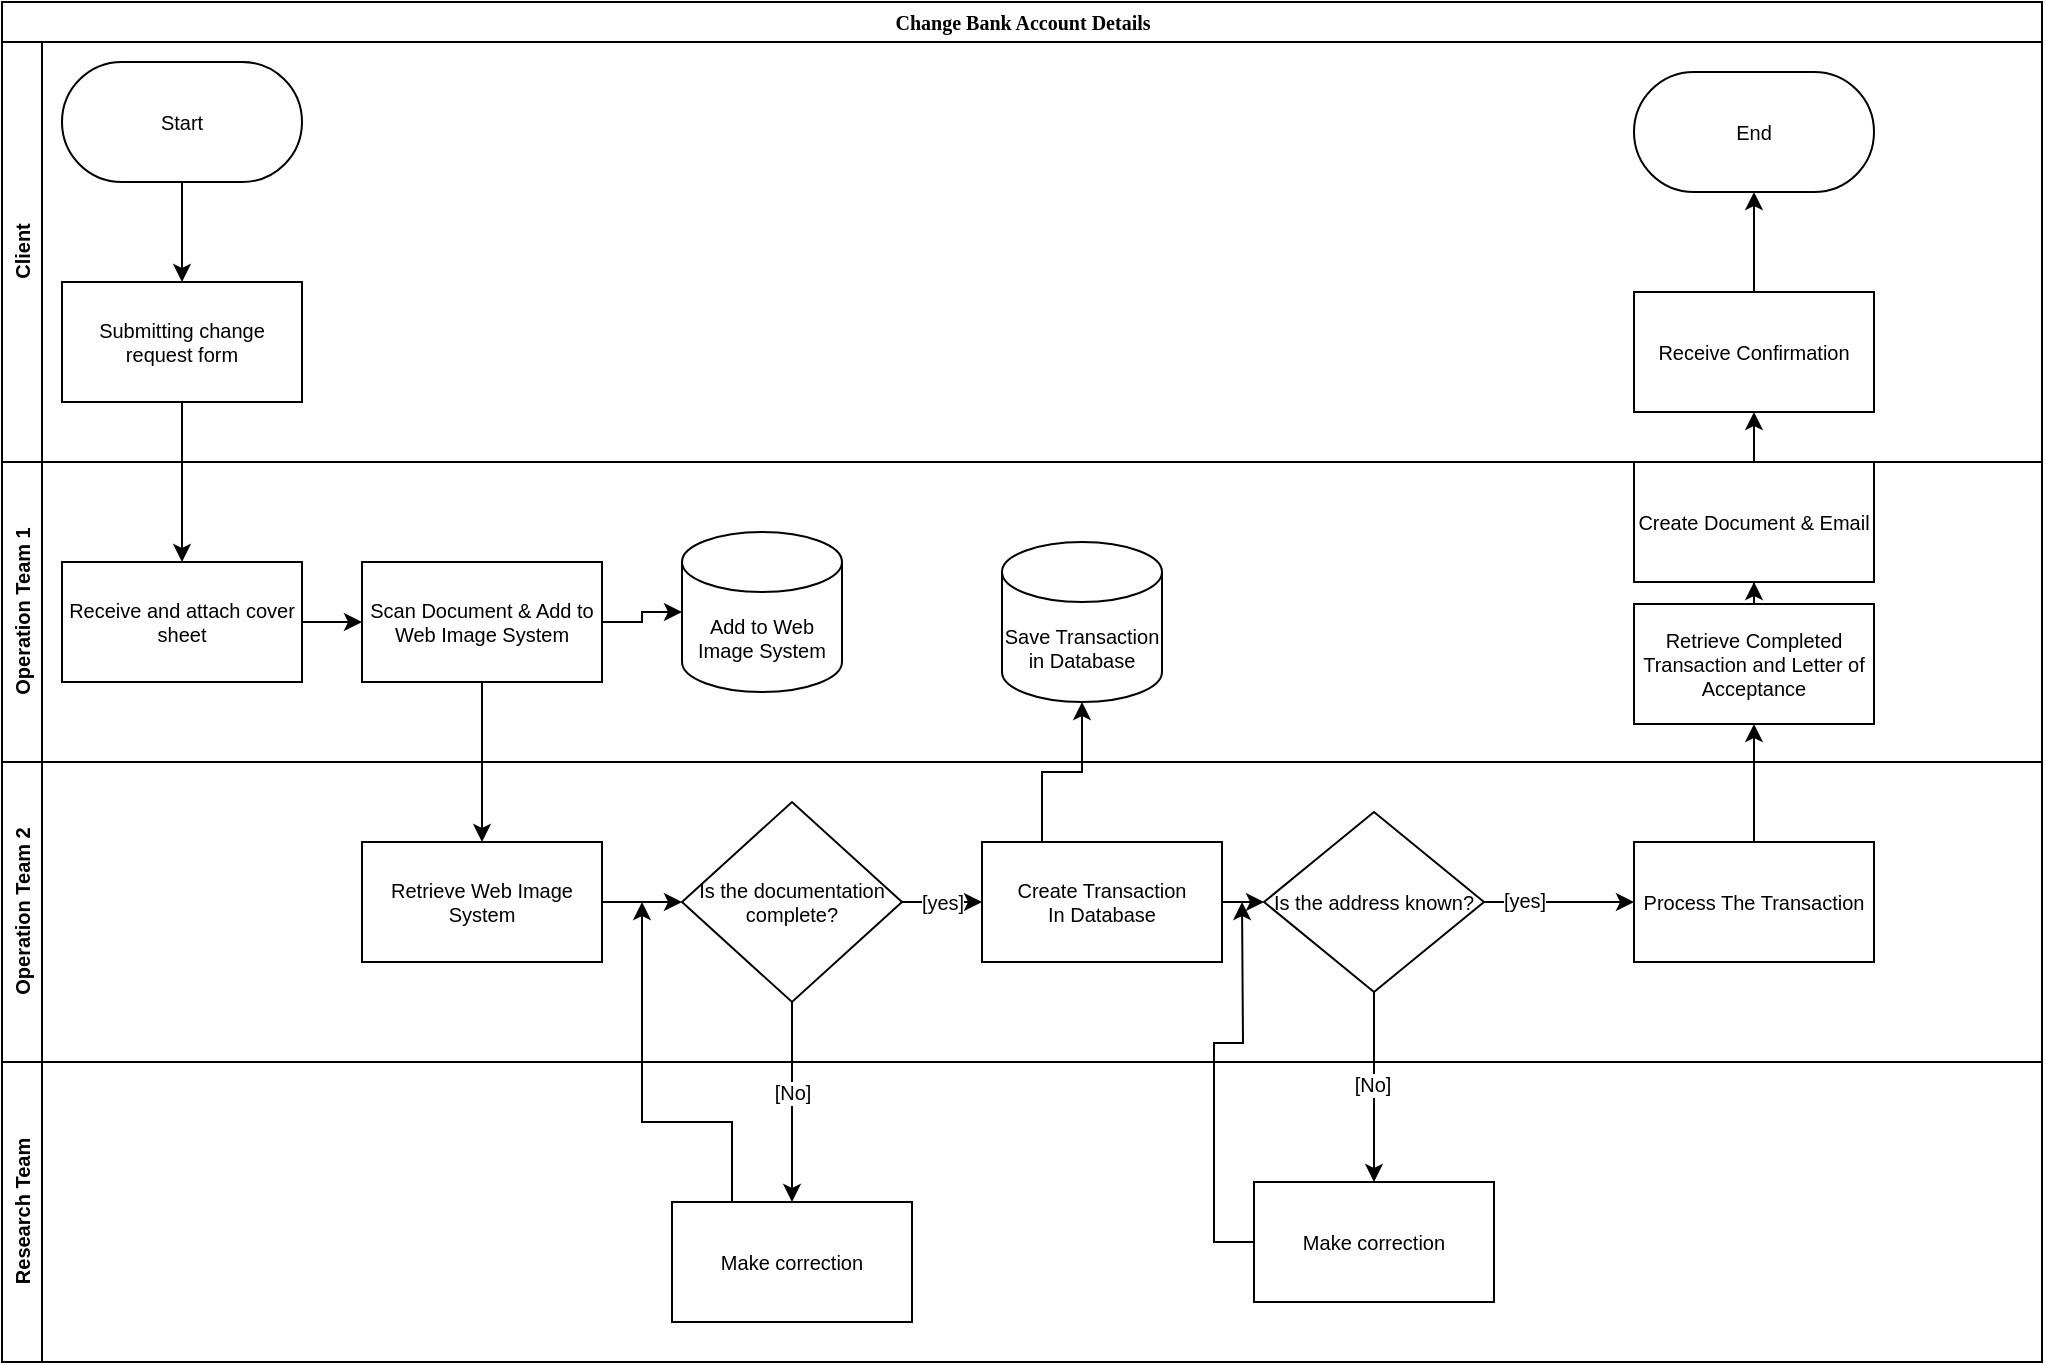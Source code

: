 <mxfile version="21.8.0" type="github" pages="3">
  <diagram name="Sample Activity" id="c7488fd3-1785-93aa-aadb-54a6760d102a">
    <mxGraphModel dx="1155" dy="1085" grid="1" gridSize="10" guides="1" tooltips="1" connect="1" arrows="1" fold="1" page="1" pageScale="1" pageWidth="1100" pageHeight="850" background="none" math="0" shadow="0">
      <root>
        <mxCell id="0" />
        <mxCell id="1" parent="0" />
        <mxCell id="2b4e8129b02d487f-1" value="Change Bank Account Details" style="swimlane;html=1;childLayout=stackLayout;horizontal=1;startSize=20;horizontalStack=0;rounded=0;shadow=0;labelBackgroundColor=none;strokeWidth=1;fontFamily=Verdana;fontSize=10;align=center;" parent="1" vertex="1">
          <mxGeometry x="10" y="85" width="1020" height="680" as="geometry" />
        </mxCell>
        <mxCell id="2b4e8129b02d487f-2" value="Client" style="swimlane;html=1;startSize=20;horizontal=0;fontSize=10;" parent="2b4e8129b02d487f-1" vertex="1">
          <mxGeometry y="20" width="1020" height="210" as="geometry" />
        </mxCell>
        <mxCell id="3YWdddfmzkSlPY4Zcoo4-13" value="" style="edgeStyle=orthogonalEdgeStyle;rounded=0;orthogonalLoop=1;jettySize=auto;html=1;fontSize=10;" edge="1" parent="2b4e8129b02d487f-2" source="3YWdddfmzkSlPY4Zcoo4-9" target="3YWdddfmzkSlPY4Zcoo4-12">
          <mxGeometry relative="1" as="geometry" />
        </mxCell>
        <mxCell id="3YWdddfmzkSlPY4Zcoo4-9" value="Start" style="rounded=1;whiteSpace=wrap;html=1;arcSize=50;fontSize=10;" vertex="1" parent="2b4e8129b02d487f-2">
          <mxGeometry x="30" y="10" width="120" height="60" as="geometry" />
        </mxCell>
        <mxCell id="3YWdddfmzkSlPY4Zcoo4-12" value="Submitting change request form" style="rounded=1;whiteSpace=wrap;html=1;arcSize=0;fontSize=10;" vertex="1" parent="2b4e8129b02d487f-2">
          <mxGeometry x="30" y="120" width="120" height="60" as="geometry" />
        </mxCell>
        <mxCell id="3YWdddfmzkSlPY4Zcoo4-55" value="" style="edgeStyle=orthogonalEdgeStyle;rounded=0;orthogonalLoop=1;jettySize=auto;html=1;fontSize=10;" edge="1" parent="2b4e8129b02d487f-2" source="3YWdddfmzkSlPY4Zcoo4-50" target="3YWdddfmzkSlPY4Zcoo4-54">
          <mxGeometry relative="1" as="geometry" />
        </mxCell>
        <mxCell id="3YWdddfmzkSlPY4Zcoo4-50" value="Receive Confirmation" style="whiteSpace=wrap;html=1;rounded=1;arcSize=0;fontSize=10;" vertex="1" parent="2b4e8129b02d487f-2">
          <mxGeometry x="816" y="125" width="120" height="60" as="geometry" />
        </mxCell>
        <mxCell id="3YWdddfmzkSlPY4Zcoo4-54" value="End" style="whiteSpace=wrap;html=1;rounded=1;arcSize=50;fontSize=10;" vertex="1" parent="2b4e8129b02d487f-2">
          <mxGeometry x="816" y="15" width="120" height="60" as="geometry" />
        </mxCell>
        <mxCell id="2b4e8129b02d487f-3" value="Operation Team 1" style="swimlane;html=1;startSize=20;horizontal=0;fontSize=10;" parent="2b4e8129b02d487f-1" vertex="1">
          <mxGeometry y="230" width="1020" height="150" as="geometry" />
        </mxCell>
        <mxCell id="3YWdddfmzkSlPY4Zcoo4-17" value="" style="edgeStyle=orthogonalEdgeStyle;rounded=0;orthogonalLoop=1;jettySize=auto;html=1;fontSize=10;" edge="1" parent="2b4e8129b02d487f-3" source="3YWdddfmzkSlPY4Zcoo4-14" target="3YWdddfmzkSlPY4Zcoo4-16">
          <mxGeometry relative="1" as="geometry" />
        </mxCell>
        <mxCell id="3YWdddfmzkSlPY4Zcoo4-14" value="Receive and attach cover sheet" style="rounded=1;whiteSpace=wrap;html=1;arcSize=0;fontSize=10;" vertex="1" parent="2b4e8129b02d487f-3">
          <mxGeometry x="30" y="50" width="120" height="60" as="geometry" />
        </mxCell>
        <mxCell id="3YWdddfmzkSlPY4Zcoo4-19" value="" style="edgeStyle=orthogonalEdgeStyle;rounded=0;orthogonalLoop=1;jettySize=auto;html=1;fontSize=10;" edge="1" parent="2b4e8129b02d487f-3" source="3YWdddfmzkSlPY4Zcoo4-16" target="3YWdddfmzkSlPY4Zcoo4-18">
          <mxGeometry relative="1" as="geometry" />
        </mxCell>
        <mxCell id="3YWdddfmzkSlPY4Zcoo4-16" value="Scan Document &amp;amp; Add to Web Image System" style="rounded=1;whiteSpace=wrap;html=1;arcSize=0;fontSize=10;" vertex="1" parent="2b4e8129b02d487f-3">
          <mxGeometry x="180" y="50" width="120" height="60" as="geometry" />
        </mxCell>
        <mxCell id="3YWdddfmzkSlPY4Zcoo4-18" value="Add to Web Image System" style="shape=cylinder3;whiteSpace=wrap;html=1;boundedLbl=1;backgroundOutline=1;size=15;fontSize=10;" vertex="1" parent="2b4e8129b02d487f-3">
          <mxGeometry x="340" y="35" width="80" height="80" as="geometry" />
        </mxCell>
        <mxCell id="3YWdddfmzkSlPY4Zcoo4-32" value="Save Transaction in Database" style="shape=cylinder3;whiteSpace=wrap;html=1;boundedLbl=1;backgroundOutline=1;size=15;fontSize=10;" vertex="1" parent="2b4e8129b02d487f-3">
          <mxGeometry x="500" y="40" width="80" height="80" as="geometry" />
        </mxCell>
        <mxCell id="3YWdddfmzkSlPY4Zcoo4-49" value="" style="edgeStyle=orthogonalEdgeStyle;rounded=0;orthogonalLoop=1;jettySize=auto;html=1;fontSize=10;" edge="1" parent="2b4e8129b02d487f-3" source="3YWdddfmzkSlPY4Zcoo4-44" target="3YWdddfmzkSlPY4Zcoo4-48">
          <mxGeometry relative="1" as="geometry" />
        </mxCell>
        <mxCell id="3YWdddfmzkSlPY4Zcoo4-44" value="Retrieve Completed Transaction and Letter of Acceptance" style="whiteSpace=wrap;html=1;rounded=1;arcSize=0;fontSize=10;" vertex="1" parent="2b4e8129b02d487f-3">
          <mxGeometry x="816" y="71" width="120" height="60" as="geometry" />
        </mxCell>
        <mxCell id="3YWdddfmzkSlPY4Zcoo4-48" value="Create Document &amp;amp; Email" style="whiteSpace=wrap;html=1;rounded=1;arcSize=0;fontSize=10;" vertex="1" parent="2b4e8129b02d487f-3">
          <mxGeometry x="816" width="120" height="60" as="geometry" />
        </mxCell>
        <mxCell id="3YWdddfmzkSlPY4Zcoo4-21" value="" style="edgeStyle=orthogonalEdgeStyle;rounded=0;orthogonalLoop=1;jettySize=auto;html=1;fontSize=10;" edge="1" parent="2b4e8129b02d487f-1" source="3YWdddfmzkSlPY4Zcoo4-16" target="3YWdddfmzkSlPY4Zcoo4-20">
          <mxGeometry relative="1" as="geometry" />
        </mxCell>
        <mxCell id="3YWdddfmzkSlPY4Zcoo4-25" value="" style="edgeStyle=orthogonalEdgeStyle;rounded=0;orthogonalLoop=1;jettySize=auto;html=1;fontSize=10;" edge="1" parent="2b4e8129b02d487f-1" source="3YWdddfmzkSlPY4Zcoo4-22" target="3YWdddfmzkSlPY4Zcoo4-24">
          <mxGeometry relative="1" as="geometry" />
        </mxCell>
        <mxCell id="3YWdddfmzkSlPY4Zcoo4-26" value="[No]" style="edgeLabel;html=1;align=center;verticalAlign=middle;resizable=0;points=[];fontSize=10;" vertex="1" connectable="0" parent="3YWdddfmzkSlPY4Zcoo4-25">
          <mxGeometry x="-0.1" relative="1" as="geometry">
            <mxPoint as="offset" />
          </mxGeometry>
        </mxCell>
        <mxCell id="3YWdddfmzkSlPY4Zcoo4-29" style="edgeStyle=orthogonalEdgeStyle;rounded=0;orthogonalLoop=1;jettySize=auto;html=1;exitX=0.25;exitY=0;exitDx=0;exitDy=0;fontSize=10;" edge="1" parent="2b4e8129b02d487f-1" source="3YWdddfmzkSlPY4Zcoo4-24">
          <mxGeometry relative="1" as="geometry">
            <mxPoint x="320" y="450" as="targetPoint" />
            <Array as="points">
              <mxPoint x="365" y="560" />
            </Array>
          </mxGeometry>
        </mxCell>
        <mxCell id="2b4e8129b02d487f-4" value="Operation Team 2" style="swimlane;html=1;startSize=20;horizontal=0;fontSize=10;" parent="2b4e8129b02d487f-1" vertex="1">
          <mxGeometry y="380" width="1020" height="150" as="geometry" />
        </mxCell>
        <mxCell id="3YWdddfmzkSlPY4Zcoo4-23" value="" style="edgeStyle=orthogonalEdgeStyle;rounded=0;orthogonalLoop=1;jettySize=auto;html=1;fontSize=10;" edge="1" parent="2b4e8129b02d487f-4" source="3YWdddfmzkSlPY4Zcoo4-20" target="3YWdddfmzkSlPY4Zcoo4-22">
          <mxGeometry relative="1" as="geometry" />
        </mxCell>
        <mxCell id="3YWdddfmzkSlPY4Zcoo4-20" value="Retrieve Web Image System" style="rounded=1;whiteSpace=wrap;html=1;arcSize=0;fontSize=10;" vertex="1" parent="2b4e8129b02d487f-4">
          <mxGeometry x="180" y="40" width="120" height="60" as="geometry" />
        </mxCell>
        <mxCell id="3YWdddfmzkSlPY4Zcoo4-31" value="[yes]" style="edgeStyle=orthogonalEdgeStyle;rounded=0;orthogonalLoop=1;jettySize=auto;html=1;fontSize=10;" edge="1" parent="2b4e8129b02d487f-4" source="3YWdddfmzkSlPY4Zcoo4-22" target="3YWdddfmzkSlPY4Zcoo4-30">
          <mxGeometry relative="1" as="geometry" />
        </mxCell>
        <mxCell id="3YWdddfmzkSlPY4Zcoo4-22" value="Is the documentation complete?" style="rhombus;whiteSpace=wrap;html=1;rounded=1;arcSize=0;fontSize=10;" vertex="1" parent="2b4e8129b02d487f-4">
          <mxGeometry x="340" y="20" width="110" height="100" as="geometry" />
        </mxCell>
        <mxCell id="3YWdddfmzkSlPY4Zcoo4-35" value="" style="edgeStyle=orthogonalEdgeStyle;rounded=0;orthogonalLoop=1;jettySize=auto;html=1;fontSize=10;" edge="1" parent="2b4e8129b02d487f-4" source="3YWdddfmzkSlPY4Zcoo4-30" target="3YWdddfmzkSlPY4Zcoo4-34">
          <mxGeometry relative="1" as="geometry" />
        </mxCell>
        <mxCell id="3YWdddfmzkSlPY4Zcoo4-30" value="Create Transaction&lt;br style=&quot;font-size: 10px;&quot;&gt;In Database" style="rounded=1;whiteSpace=wrap;html=1;arcSize=0;fontSize=10;" vertex="1" parent="2b4e8129b02d487f-4">
          <mxGeometry x="490" y="40" width="120" height="60" as="geometry" />
        </mxCell>
        <mxCell id="3YWdddfmzkSlPY4Zcoo4-42" value="" style="edgeStyle=orthogonalEdgeStyle;rounded=0;orthogonalLoop=1;jettySize=auto;html=1;fontSize=10;" edge="1" parent="2b4e8129b02d487f-4" source="3YWdddfmzkSlPY4Zcoo4-34" target="3YWdddfmzkSlPY4Zcoo4-41">
          <mxGeometry relative="1" as="geometry" />
        </mxCell>
        <mxCell id="3YWdddfmzkSlPY4Zcoo4-43" value="[yes]" style="edgeLabel;html=1;align=center;verticalAlign=middle;resizable=0;points=[];fontSize=10;" vertex="1" connectable="0" parent="3YWdddfmzkSlPY4Zcoo4-42">
          <mxGeometry x="-0.493" y="1" relative="1" as="geometry">
            <mxPoint x="1" as="offset" />
          </mxGeometry>
        </mxCell>
        <mxCell id="3YWdddfmzkSlPY4Zcoo4-34" value="Is the address known?" style="rhombus;whiteSpace=wrap;html=1;rounded=1;arcSize=0;fontSize=10;" vertex="1" parent="2b4e8129b02d487f-4">
          <mxGeometry x="631" y="25" width="110" height="90" as="geometry" />
        </mxCell>
        <mxCell id="3YWdddfmzkSlPY4Zcoo4-41" value="Process The Transaction" style="whiteSpace=wrap;html=1;rounded=1;arcSize=0;fontSize=10;" vertex="1" parent="2b4e8129b02d487f-4">
          <mxGeometry x="816" y="40" width="120" height="60" as="geometry" />
        </mxCell>
        <mxCell id="3YWdddfmzkSlPY4Zcoo4-1" value="Research Team" style="swimlane;html=1;startSize=20;horizontal=0;fontSize=10;" vertex="1" parent="2b4e8129b02d487f-1">
          <mxGeometry y="530" width="1020" height="150" as="geometry" />
        </mxCell>
        <mxCell id="3YWdddfmzkSlPY4Zcoo4-24" value="Make correction" style="whiteSpace=wrap;html=1;rounded=1;arcSize=0;fontSize=10;" vertex="1" parent="3YWdddfmzkSlPY4Zcoo4-1">
          <mxGeometry x="335" y="70" width="120" height="60" as="geometry" />
        </mxCell>
        <mxCell id="3YWdddfmzkSlPY4Zcoo4-36" value="Make correction" style="whiteSpace=wrap;html=1;rounded=1;arcSize=0;fontSize=10;" vertex="1" parent="3YWdddfmzkSlPY4Zcoo4-1">
          <mxGeometry x="626" y="60" width="120" height="60" as="geometry" />
        </mxCell>
        <mxCell id="3YWdddfmzkSlPY4Zcoo4-15" value="" style="edgeStyle=orthogonalEdgeStyle;rounded=0;orthogonalLoop=1;jettySize=auto;html=1;fontSize=10;" edge="1" parent="2b4e8129b02d487f-1" source="3YWdddfmzkSlPY4Zcoo4-12" target="3YWdddfmzkSlPY4Zcoo4-14">
          <mxGeometry relative="1" as="geometry" />
        </mxCell>
        <mxCell id="3YWdddfmzkSlPY4Zcoo4-33" style="edgeStyle=orthogonalEdgeStyle;rounded=0;orthogonalLoop=1;jettySize=auto;html=1;exitX=0.25;exitY=0;exitDx=0;exitDy=0;entryX=0.5;entryY=1;entryDx=0;entryDy=0;entryPerimeter=0;fontSize=10;" edge="1" parent="2b4e8129b02d487f-1" source="3YWdddfmzkSlPY4Zcoo4-30" target="3YWdddfmzkSlPY4Zcoo4-32">
          <mxGeometry relative="1" as="geometry" />
        </mxCell>
        <mxCell id="3YWdddfmzkSlPY4Zcoo4-37" value="" style="edgeStyle=orthogonalEdgeStyle;rounded=0;orthogonalLoop=1;jettySize=auto;html=1;fontSize=10;" edge="1" parent="2b4e8129b02d487f-1" source="3YWdddfmzkSlPY4Zcoo4-34" target="3YWdddfmzkSlPY4Zcoo4-36">
          <mxGeometry relative="1" as="geometry" />
        </mxCell>
        <mxCell id="3YWdddfmzkSlPY4Zcoo4-38" value="[No]" style="edgeLabel;html=1;align=center;verticalAlign=middle;resizable=0;points=[];fontSize=10;" vertex="1" connectable="0" parent="3YWdddfmzkSlPY4Zcoo4-37">
          <mxGeometry x="-0.043" y="-1" relative="1" as="geometry">
            <mxPoint as="offset" />
          </mxGeometry>
        </mxCell>
        <mxCell id="3YWdddfmzkSlPY4Zcoo4-40" style="edgeStyle=orthogonalEdgeStyle;rounded=0;orthogonalLoop=1;jettySize=auto;html=1;exitX=0;exitY=0.5;exitDx=0;exitDy=0;fontSize=10;" edge="1" parent="2b4e8129b02d487f-1" source="3YWdddfmzkSlPY4Zcoo4-36">
          <mxGeometry relative="1" as="geometry">
            <mxPoint x="620" y="450" as="targetPoint" />
          </mxGeometry>
        </mxCell>
        <mxCell id="3YWdddfmzkSlPY4Zcoo4-45" value="" style="edgeStyle=orthogonalEdgeStyle;rounded=0;orthogonalLoop=1;jettySize=auto;html=1;fontSize=10;" edge="1" parent="2b4e8129b02d487f-1" source="3YWdddfmzkSlPY4Zcoo4-41" target="3YWdddfmzkSlPY4Zcoo4-44">
          <mxGeometry relative="1" as="geometry" />
        </mxCell>
        <mxCell id="3YWdddfmzkSlPY4Zcoo4-51" value="" style="edgeStyle=orthogonalEdgeStyle;rounded=0;orthogonalLoop=1;jettySize=auto;html=1;fontSize=10;" edge="1" parent="2b4e8129b02d487f-1" source="3YWdddfmzkSlPY4Zcoo4-48" target="3YWdddfmzkSlPY4Zcoo4-50">
          <mxGeometry relative="1" as="geometry" />
        </mxCell>
      </root>
    </mxGraphModel>
  </diagram>
  <diagram id="42Ae9bCxhkxdfVu3XKOs" name="Activity 1 - Swimlane">
    <mxGraphModel dx="1990" dy="1267" grid="1" gridSize="10" guides="1" tooltips="1" connect="1" arrows="1" fold="1" page="1" pageScale="1" pageWidth="827" pageHeight="1169" math="0" shadow="0">
      <root>
        <mxCell id="0" />
        <mxCell id="1" parent="0" />
        <mxCell id="UHenDtWm6OmOtwsL2xLt-1" value="Steps of Getting Access to Application by Creating Request" style="swimlane;html=1;childLayout=stackLayout;horizontal=1;startSize=20;horizontalStack=0;rounded=0;shadow=0;labelBackgroundColor=none;strokeWidth=1;fontFamily=Verdana;fontSize=10;align=center;" vertex="1" parent="1">
          <mxGeometry x="10" y="85" width="840" height="1380" as="geometry" />
        </mxCell>
        <mxCell id="UHenDtWm6OmOtwsL2xLt-2" value="Requestor" style="swimlane;html=1;startSize=20;horizontal=0;fontSize=10;" vertex="1" parent="UHenDtWm6OmOtwsL2xLt-1">
          <mxGeometry y="20" width="840" height="305" as="geometry" />
        </mxCell>
        <mxCell id="UHenDtWm6OmOtwsL2xLt-47" value="" style="edgeStyle=orthogonalEdgeStyle;rounded=0;orthogonalLoop=1;jettySize=auto;html=1;" edge="1" parent="UHenDtWm6OmOtwsL2xLt-2" source="UHenDtWm6OmOtwsL2xLt-45" target="UHenDtWm6OmOtwsL2xLt-46">
          <mxGeometry relative="1" as="geometry" />
        </mxCell>
        <mxCell id="UHenDtWm6OmOtwsL2xLt-45" value="START" style="rounded=1;whiteSpace=wrap;html=1;arcSize=50;" vertex="1" parent="UHenDtWm6OmOtwsL2xLt-2">
          <mxGeometry x="30" y="15" width="120" height="60" as="geometry" />
        </mxCell>
        <mxCell id="UHenDtWm6OmOtwsL2xLt-49" value="" style="edgeStyle=orthogonalEdgeStyle;rounded=0;orthogonalLoop=1;jettySize=auto;html=1;" edge="1" parent="UHenDtWm6OmOtwsL2xLt-2" source="UHenDtWm6OmOtwsL2xLt-46" target="UHenDtWm6OmOtwsL2xLt-48">
          <mxGeometry relative="1" as="geometry" />
        </mxCell>
        <mxCell id="UHenDtWm6OmOtwsL2xLt-46" value="Fills in application form" style="rounded=1;whiteSpace=wrap;html=1;arcSize=0;" vertex="1" parent="UHenDtWm6OmOtwsL2xLt-2">
          <mxGeometry x="30" y="105" width="120" height="60" as="geometry" />
        </mxCell>
        <mxCell id="UHenDtWm6OmOtwsL2xLt-48" value="Supervisor approval required?" style="rhombus;whiteSpace=wrap;html=1;rounded=1;arcSize=0;" vertex="1" parent="UHenDtWm6OmOtwsL2xLt-2">
          <mxGeometry x="40" y="184" width="100" height="105" as="geometry" />
        </mxCell>
        <mxCell id="UHenDtWm6OmOtwsL2xLt-67" value="" style="edgeStyle=orthogonalEdgeStyle;rounded=0;orthogonalLoop=1;jettySize=auto;html=1;" edge="1" parent="UHenDtWm6OmOtwsL2xLt-2" source="UHenDtWm6OmOtwsL2xLt-64" target="UHenDtWm6OmOtwsL2xLt-66">
          <mxGeometry relative="1" as="geometry" />
        </mxCell>
        <mxCell id="UHenDtWm6OmOtwsL2xLt-64" value="Receive Rejection Notification" style="whiteSpace=wrap;html=1;rounded=1;arcSize=0;" vertex="1" parent="UHenDtWm6OmOtwsL2xLt-2">
          <mxGeometry x="188" y="225" width="120" height="60" as="geometry" />
        </mxCell>
        <mxCell id="UHenDtWm6OmOtwsL2xLt-66" value="Access Denied" style="whiteSpace=wrap;html=1;rounded=1;arcSize=0;" vertex="1" parent="UHenDtWm6OmOtwsL2xLt-2">
          <mxGeometry x="188" y="146" width="120" height="60" as="geometry" />
        </mxCell>
        <mxCell id="UHenDtWm6OmOtwsL2xLt-78" value="" style="edgeStyle=orthogonalEdgeStyle;rounded=0;orthogonalLoop=1;jettySize=auto;html=1;entryX=1;entryY=0.25;entryDx=0;entryDy=0;" edge="1" parent="UHenDtWm6OmOtwsL2xLt-2" source="UHenDtWm6OmOtwsL2xLt-75" target="UHenDtWm6OmOtwsL2xLt-46">
          <mxGeometry relative="1" as="geometry">
            <mxPoint x="510" y="125" as="targetPoint" />
            <Array as="points">
              <mxPoint x="370" y="125" />
              <mxPoint x="370" y="120" />
            </Array>
          </mxGeometry>
        </mxCell>
        <mxCell id="UHenDtWm6OmOtwsL2xLt-75" value="Receive Correction Request" style="whiteSpace=wrap;html=1;rounded=1;arcSize=0;" vertex="1" parent="UHenDtWm6OmOtwsL2xLt-2">
          <mxGeometry x="590" y="95" width="120" height="60" as="geometry" />
        </mxCell>
        <mxCell id="UHenDtWm6OmOtwsL2xLt-95" value="" style="edgeStyle=orthogonalEdgeStyle;rounded=0;orthogonalLoop=1;jettySize=auto;html=1;" edge="1" parent="UHenDtWm6OmOtwsL2xLt-2">
          <mxGeometry relative="1" as="geometry">
            <mxPoint x="420" y="225" as="sourcePoint" />
            <mxPoint x="310" y="185" as="targetPoint" />
            <Array as="points">
              <mxPoint x="420" y="185" />
            </Array>
          </mxGeometry>
        </mxCell>
        <mxCell id="UHenDtWm6OmOtwsL2xLt-92" value="Receive Rejection" style="whiteSpace=wrap;html=1;rounded=1;arcSize=0;" vertex="1" parent="UHenDtWm6OmOtwsL2xLt-2">
          <mxGeometry x="348" y="226" width="120" height="60" as="geometry" />
        </mxCell>
        <mxCell id="UHenDtWm6OmOtwsL2xLt-107" value="" style="edgeStyle=orthogonalEdgeStyle;rounded=0;orthogonalLoop=1;jettySize=auto;html=1;" edge="1" parent="UHenDtWm6OmOtwsL2xLt-2" source="UHenDtWm6OmOtwsL2xLt-104" target="UHenDtWm6OmOtwsL2xLt-106">
          <mxGeometry relative="1" as="geometry" />
        </mxCell>
        <mxCell id="UHenDtWm6OmOtwsL2xLt-104" value="Receive Confirmation" style="whiteSpace=wrap;html=1;rounded=1;arcSize=0;" vertex="1" parent="UHenDtWm6OmOtwsL2xLt-2">
          <mxGeometry x="720" y="95" width="120" height="60" as="geometry" />
        </mxCell>
        <mxCell id="UHenDtWm6OmOtwsL2xLt-106" value="Access Granted" style="whiteSpace=wrap;html=1;rounded=1;arcSize=0;" vertex="1" parent="UHenDtWm6OmOtwsL2xLt-2">
          <mxGeometry x="720" y="25" width="120" height="60" as="geometry" />
        </mxCell>
        <mxCell id="UHenDtWm6OmOtwsL2xLt-127" value="Receive Rejection" style="whiteSpace=wrap;html=1;rounded=1;arcSize=0;" vertex="1" parent="UHenDtWm6OmOtwsL2xLt-2">
          <mxGeometry x="490" y="227" width="120" height="60" as="geometry" />
        </mxCell>
        <mxCell id="UHenDtWm6OmOtwsL2xLt-9" value="Supervisor" style="swimlane;html=1;startSize=20;horizontal=0;fontSize=10;" vertex="1" parent="UHenDtWm6OmOtwsL2xLt-1">
          <mxGeometry y="325" width="840" height="335" as="geometry" />
        </mxCell>
        <mxCell id="UHenDtWm6OmOtwsL2xLt-53" value="" style="edgeStyle=orthogonalEdgeStyle;rounded=0;orthogonalLoop=1;jettySize=auto;html=1;" edge="1" parent="UHenDtWm6OmOtwsL2xLt-9" source="UHenDtWm6OmOtwsL2xLt-50" target="UHenDtWm6OmOtwsL2xLt-52">
          <mxGeometry relative="1" as="geometry" />
        </mxCell>
        <mxCell id="UHenDtWm6OmOtwsL2xLt-50" value="Review Request" style="whiteSpace=wrap;html=1;rounded=1;arcSize=0;" vertex="1" parent="UHenDtWm6OmOtwsL2xLt-9">
          <mxGeometry x="30" y="20" width="120" height="60" as="geometry" />
        </mxCell>
        <mxCell id="UHenDtWm6OmOtwsL2xLt-56" value="[yes]" style="edgeStyle=orthogonalEdgeStyle;rounded=0;orthogonalLoop=1;jettySize=auto;html=1;" edge="1" parent="UHenDtWm6OmOtwsL2xLt-9" source="UHenDtWm6OmOtwsL2xLt-52" target="UHenDtWm6OmOtwsL2xLt-55">
          <mxGeometry relative="1" as="geometry" />
        </mxCell>
        <mxCell id="UHenDtWm6OmOtwsL2xLt-58" value="" style="edgeStyle=orthogonalEdgeStyle;rounded=0;orthogonalLoop=1;jettySize=auto;html=1;" edge="1" parent="UHenDtWm6OmOtwsL2xLt-9" source="UHenDtWm6OmOtwsL2xLt-52" target="UHenDtWm6OmOtwsL2xLt-57">
          <mxGeometry relative="1" as="geometry" />
        </mxCell>
        <mxCell id="UHenDtWm6OmOtwsL2xLt-59" value="[No]" style="edgeLabel;html=1;align=center;verticalAlign=middle;resizable=0;points=[];" vertex="1" connectable="0" parent="UHenDtWm6OmOtwsL2xLt-58">
          <mxGeometry x="-0.326" y="-2" relative="1" as="geometry">
            <mxPoint as="offset" />
          </mxGeometry>
        </mxCell>
        <mxCell id="UHenDtWm6OmOtwsL2xLt-52" value="Is Access Required?" style="rhombus;whiteSpace=wrap;html=1;rounded=1;arcSize=0;" vertex="1" parent="UHenDtWm6OmOtwsL2xLt-9">
          <mxGeometry x="50" y="105" width="80" height="80" as="geometry" />
        </mxCell>
        <mxCell id="UHenDtWm6OmOtwsL2xLt-55" value="Approve Request&amp;nbsp;" style="whiteSpace=wrap;html=1;rounded=1;arcSize=0;" vertex="1" parent="UHenDtWm6OmOtwsL2xLt-9">
          <mxGeometry x="420" y="115" width="120" height="60" as="geometry" />
        </mxCell>
        <mxCell id="UHenDtWm6OmOtwsL2xLt-61" value="" style="edgeStyle=orthogonalEdgeStyle;rounded=0;orthogonalLoop=1;jettySize=auto;html=1;" edge="1" parent="UHenDtWm6OmOtwsL2xLt-9" source="UHenDtWm6OmOtwsL2xLt-57" target="UHenDtWm6OmOtwsL2xLt-60">
          <mxGeometry relative="1" as="geometry" />
        </mxCell>
        <mxCell id="UHenDtWm6OmOtwsL2xLt-57" value="Reject Request with Reason" style="whiteSpace=wrap;html=1;rounded=1;arcSize=0;" vertex="1" parent="UHenDtWm6OmOtwsL2xLt-9">
          <mxGeometry x="30" y="220" width="120" height="60" as="geometry" />
        </mxCell>
        <mxCell id="UHenDtWm6OmOtwsL2xLt-60" value="Send Rejection Message" style="whiteSpace=wrap;html=1;rounded=1;arcSize=0;" vertex="1" parent="UHenDtWm6OmOtwsL2xLt-9">
          <mxGeometry x="188" y="220" width="120" height="60" as="geometry" />
        </mxCell>
        <mxCell id="UHenDtWm6OmOtwsL2xLt-23" value="Internal Access Team" style="swimlane;html=1;startSize=20;horizontal=0;fontSize=10;" vertex="1" parent="UHenDtWm6OmOtwsL2xLt-1">
          <mxGeometry y="660" width="840" height="490" as="geometry" />
        </mxCell>
        <mxCell id="UHenDtWm6OmOtwsL2xLt-72" value="" style="edgeStyle=orthogonalEdgeStyle;rounded=0;orthogonalLoop=1;jettySize=auto;html=1;" edge="1" parent="UHenDtWm6OmOtwsL2xLt-23" source="UHenDtWm6OmOtwsL2xLt-69" target="UHenDtWm6OmOtwsL2xLt-71">
          <mxGeometry relative="1" as="geometry" />
        </mxCell>
        <mxCell id="UHenDtWm6OmOtwsL2xLt-69" value="Review the Application Form" style="whiteSpace=wrap;html=1;rounded=1;arcSize=0;" vertex="1" parent="UHenDtWm6OmOtwsL2xLt-23">
          <mxGeometry x="420" y="15" width="120" height="60" as="geometry" />
        </mxCell>
        <mxCell id="UHenDtWm6OmOtwsL2xLt-74" value="[No]" style="edgeStyle=orthogonalEdgeStyle;rounded=0;orthogonalLoop=1;jettySize=auto;html=1;" edge="1" parent="UHenDtWm6OmOtwsL2xLt-23" source="UHenDtWm6OmOtwsL2xLt-71" target="UHenDtWm6OmOtwsL2xLt-73">
          <mxGeometry relative="1" as="geometry" />
        </mxCell>
        <mxCell id="UHenDtWm6OmOtwsL2xLt-84" value="[yes]" style="edgeStyle=orthogonalEdgeStyle;rounded=0;orthogonalLoop=1;jettySize=auto;html=1;" edge="1" parent="UHenDtWm6OmOtwsL2xLt-23" source="UHenDtWm6OmOtwsL2xLt-71" target="UHenDtWm6OmOtwsL2xLt-83">
          <mxGeometry relative="1" as="geometry" />
        </mxCell>
        <mxCell id="UHenDtWm6OmOtwsL2xLt-71" value="Are all fields complete?" style="rhombus;whiteSpace=wrap;html=1;rounded=1;arcSize=0;" vertex="1" parent="UHenDtWm6OmOtwsL2xLt-23">
          <mxGeometry x="435" y="115" width="90" height="105" as="geometry" />
        </mxCell>
        <mxCell id="UHenDtWm6OmOtwsL2xLt-73" value="&lt;br&gt;Request Corrections and Send correction request&lt;br&gt;" style="whiteSpace=wrap;html=1;rounded=1;arcSize=0;" vertex="1" parent="UHenDtWm6OmOtwsL2xLt-23">
          <mxGeometry x="590" y="137.5" width="120" height="60" as="geometry" />
        </mxCell>
        <mxCell id="UHenDtWm6OmOtwsL2xLt-88" value="" style="edgeStyle=orthogonalEdgeStyle;rounded=0;orthogonalLoop=1;jettySize=auto;html=1;" edge="1" parent="UHenDtWm6OmOtwsL2xLt-23" source="UHenDtWm6OmOtwsL2xLt-83" target="UHenDtWm6OmOtwsL2xLt-87">
          <mxGeometry relative="1" as="geometry" />
        </mxCell>
        <mxCell id="UHenDtWm6OmOtwsL2xLt-89" value="[No]" style="edgeLabel;html=1;align=center;verticalAlign=middle;resizable=0;points=[];" vertex="1" connectable="0" parent="UHenDtWm6OmOtwsL2xLt-88">
          <mxGeometry x="-0.303" y="1" relative="1" as="geometry">
            <mxPoint as="offset" />
          </mxGeometry>
        </mxCell>
        <mxCell id="UHenDtWm6OmOtwsL2xLt-97" value="" style="edgeStyle=orthogonalEdgeStyle;rounded=0;orthogonalLoop=1;jettySize=auto;html=1;" edge="1" parent="UHenDtWm6OmOtwsL2xLt-23" source="UHenDtWm6OmOtwsL2xLt-83" target="UHenDtWm6OmOtwsL2xLt-96">
          <mxGeometry relative="1" as="geometry" />
        </mxCell>
        <mxCell id="UHenDtWm6OmOtwsL2xLt-98" value="[Yes]" style="edgeLabel;html=1;align=center;verticalAlign=middle;resizable=0;points=[];" vertex="1" connectable="0" parent="UHenDtWm6OmOtwsL2xLt-97">
          <mxGeometry x="-0.089" y="5" relative="1" as="geometry">
            <mxPoint x="-1" as="offset" />
          </mxGeometry>
        </mxCell>
        <mxCell id="UHenDtWm6OmOtwsL2xLt-83" value="Is Access allowed by Application Rules?" style="rhombus;whiteSpace=wrap;html=1;rounded=1;arcSize=0;" vertex="1" parent="UHenDtWm6OmOtwsL2xLt-23">
          <mxGeometry x="265" y="115" width="90" height="105" as="geometry" />
        </mxCell>
        <mxCell id="UHenDtWm6OmOtwsL2xLt-91" value="" style="edgeStyle=orthogonalEdgeStyle;rounded=0;orthogonalLoop=1;jettySize=auto;html=1;" edge="1" parent="UHenDtWm6OmOtwsL2xLt-23" source="UHenDtWm6OmOtwsL2xLt-87" target="UHenDtWm6OmOtwsL2xLt-90">
          <mxGeometry relative="1" as="geometry" />
        </mxCell>
        <mxCell id="UHenDtWm6OmOtwsL2xLt-87" value="Reject Request" style="whiteSpace=wrap;html=1;rounded=1;arcSize=0;" vertex="1" parent="UHenDtWm6OmOtwsL2xLt-23">
          <mxGeometry x="250" y="255" width="120" height="60" as="geometry" />
        </mxCell>
        <mxCell id="UHenDtWm6OmOtwsL2xLt-90" value="Send Rejection Message" style="whiteSpace=wrap;html=1;rounded=1;arcSize=0;" vertex="1" parent="UHenDtWm6OmOtwsL2xLt-23">
          <mxGeometry x="250" y="335" width="120" height="60" as="geometry" />
        </mxCell>
        <mxCell id="UHenDtWm6OmOtwsL2xLt-100" value="[No]" style="edgeStyle=orthogonalEdgeStyle;rounded=0;orthogonalLoop=1;jettySize=auto;html=1;" edge="1" parent="UHenDtWm6OmOtwsL2xLt-23" source="UHenDtWm6OmOtwsL2xLt-96" target="UHenDtWm6OmOtwsL2xLt-99">
          <mxGeometry relative="1" as="geometry" />
        </mxCell>
        <mxCell id="UHenDtWm6OmOtwsL2xLt-109" value="" style="edgeStyle=orthogonalEdgeStyle;rounded=0;orthogonalLoop=1;jettySize=auto;html=1;" edge="1" parent="UHenDtWm6OmOtwsL2xLt-23" source="UHenDtWm6OmOtwsL2xLt-96" target="UHenDtWm6OmOtwsL2xLt-108">
          <mxGeometry relative="1" as="geometry" />
        </mxCell>
        <mxCell id="UHenDtWm6OmOtwsL2xLt-96" value="Is it a 3rd&lt;br&gt;Party Application?" style="rhombus;whiteSpace=wrap;html=1;rounded=1;arcSize=0;" vertex="1" parent="UHenDtWm6OmOtwsL2xLt-23">
          <mxGeometry x="95" y="205" width="90" height="105" as="geometry" />
        </mxCell>
        <mxCell id="UHenDtWm6OmOtwsL2xLt-103" value="" style="edgeStyle=orthogonalEdgeStyle;rounded=0;orthogonalLoop=1;jettySize=auto;html=1;" edge="1" parent="UHenDtWm6OmOtwsL2xLt-23" source="UHenDtWm6OmOtwsL2xLt-99" target="UHenDtWm6OmOtwsL2xLt-102">
          <mxGeometry relative="1" as="geometry" />
        </mxCell>
        <mxCell id="UHenDtWm6OmOtwsL2xLt-99" value="Grant System Access" style="whiteSpace=wrap;html=1;rounded=1;arcSize=0;" vertex="1" parent="UHenDtWm6OmOtwsL2xLt-23">
          <mxGeometry x="80" y="125" width="120" height="60" as="geometry" />
        </mxCell>
        <mxCell id="UHenDtWm6OmOtwsL2xLt-102" value="Send Confirmation" style="whiteSpace=wrap;html=1;rounded=1;arcSize=0;" vertex="1" parent="UHenDtWm6OmOtwsL2xLt-23">
          <mxGeometry x="80" y="35" width="120" height="60" as="geometry" />
        </mxCell>
        <mxCell id="UHenDtWm6OmOtwsL2xLt-108" value="Send Access Request to 3rd Party App team" style="whiteSpace=wrap;html=1;rounded=1;arcSize=0;" vertex="1" parent="UHenDtWm6OmOtwsL2xLt-23">
          <mxGeometry x="80" y="412.5" width="120" height="60" as="geometry" />
        </mxCell>
        <mxCell id="UHenDtWm6OmOtwsL2xLt-122" value="" style="edgeStyle=orthogonalEdgeStyle;rounded=0;orthogonalLoop=1;jettySize=auto;html=1;" edge="1" parent="UHenDtWm6OmOtwsL2xLt-23" source="UHenDtWm6OmOtwsL2xLt-119" target="UHenDtWm6OmOtwsL2xLt-121">
          <mxGeometry relative="1" as="geometry" />
        </mxCell>
        <mxCell id="UHenDtWm6OmOtwsL2xLt-119" value="Receive Rejection" style="whiteSpace=wrap;html=1;rounded=1;arcSize=0;" vertex="1" parent="UHenDtWm6OmOtwsL2xLt-23">
          <mxGeometry x="480" y="412.5" width="120" height="60" as="geometry" />
        </mxCell>
        <mxCell id="UHenDtWm6OmOtwsL2xLt-126" value="" style="edgeStyle=orthogonalEdgeStyle;rounded=0;orthogonalLoop=1;jettySize=auto;html=1;" edge="1" parent="UHenDtWm6OmOtwsL2xLt-23" source="UHenDtWm6OmOtwsL2xLt-121" target="UHenDtWm6OmOtwsL2xLt-125">
          <mxGeometry relative="1" as="geometry" />
        </mxCell>
        <mxCell id="UHenDtWm6OmOtwsL2xLt-121" value="Reject Request" style="whiteSpace=wrap;html=1;rounded=1;arcSize=0;" vertex="1" parent="UHenDtWm6OmOtwsL2xLt-23">
          <mxGeometry x="480" y="332.5" width="120" height="60" as="geometry" />
        </mxCell>
        <mxCell id="UHenDtWm6OmOtwsL2xLt-125" value="Send Rejection Message" style="whiteSpace=wrap;html=1;rounded=1;arcSize=0;" vertex="1" parent="UHenDtWm6OmOtwsL2xLt-23">
          <mxGeometry x="480" y="250" width="120" height="60" as="geometry" />
        </mxCell>
        <mxCell id="UHenDtWm6OmOtwsL2xLt-135" value="" style="edgeStyle=orthogonalEdgeStyle;rounded=0;orthogonalLoop=1;jettySize=auto;html=1;entryX=0;entryY=0.25;entryDx=0;entryDy=0;" edge="1" parent="UHenDtWm6OmOtwsL2xLt-23" source="UHenDtWm6OmOtwsL2xLt-132" target="UHenDtWm6OmOtwsL2xLt-99">
          <mxGeometry relative="1" as="geometry">
            <mxPoint x="750" y="332.5" as="targetPoint" />
            <Array as="points">
              <mxPoint x="750" y="405" />
              <mxPoint x="60" y="405" />
              <mxPoint x="60" y="140" />
            </Array>
          </mxGeometry>
        </mxCell>
        <mxCell id="UHenDtWm6OmOtwsL2xLt-132" value="Receive Confirmation" style="whiteSpace=wrap;html=1;rounded=1;arcSize=0;" vertex="1" parent="UHenDtWm6OmOtwsL2xLt-23">
          <mxGeometry x="690" y="412.5" width="120" height="60" as="geometry" />
        </mxCell>
        <mxCell id="UHenDtWm6OmOtwsL2xLt-51" value="" style="edgeStyle=orthogonalEdgeStyle;rounded=0;orthogonalLoop=1;jettySize=auto;html=1;" edge="1" parent="UHenDtWm6OmOtwsL2xLt-1" source="UHenDtWm6OmOtwsL2xLt-48" target="UHenDtWm6OmOtwsL2xLt-50">
          <mxGeometry relative="1" as="geometry" />
        </mxCell>
        <mxCell id="UHenDtWm6OmOtwsL2xLt-54" value="[Yes]" style="edgeLabel;html=1;align=center;verticalAlign=middle;resizable=0;points=[];" vertex="1" connectable="0" parent="UHenDtWm6OmOtwsL2xLt-51">
          <mxGeometry x="0.493" relative="1" as="geometry">
            <mxPoint as="offset" />
          </mxGeometry>
        </mxCell>
        <mxCell id="UHenDtWm6OmOtwsL2xLt-68" value="Text" style="edgeLabel;html=1;align=center;verticalAlign=middle;resizable=0;points=[];" vertex="1" connectable="0" parent="UHenDtWm6OmOtwsL2xLt-51">
          <mxGeometry x="-0.857" y="1" relative="1" as="geometry">
            <mxPoint as="offset" />
          </mxGeometry>
        </mxCell>
        <mxCell id="UHenDtWm6OmOtwsL2xLt-65" value="" style="edgeStyle=orthogonalEdgeStyle;rounded=0;orthogonalLoop=1;jettySize=auto;html=1;" edge="1" parent="UHenDtWm6OmOtwsL2xLt-1" source="UHenDtWm6OmOtwsL2xLt-60" target="UHenDtWm6OmOtwsL2xLt-64">
          <mxGeometry relative="1" as="geometry" />
        </mxCell>
        <mxCell id="UHenDtWm6OmOtwsL2xLt-70" value="" style="edgeStyle=orthogonalEdgeStyle;rounded=0;orthogonalLoop=1;jettySize=auto;html=1;" edge="1" parent="UHenDtWm6OmOtwsL2xLt-1" source="UHenDtWm6OmOtwsL2xLt-55" target="UHenDtWm6OmOtwsL2xLt-69">
          <mxGeometry relative="1" as="geometry" />
        </mxCell>
        <mxCell id="UHenDtWm6OmOtwsL2xLt-76" value="" style="edgeStyle=orthogonalEdgeStyle;rounded=0;orthogonalLoop=1;jettySize=auto;html=1;" edge="1" parent="UHenDtWm6OmOtwsL2xLt-1" source="UHenDtWm6OmOtwsL2xLt-73" target="UHenDtWm6OmOtwsL2xLt-75">
          <mxGeometry relative="1" as="geometry" />
        </mxCell>
        <mxCell id="UHenDtWm6OmOtwsL2xLt-93" value="" style="edgeStyle=orthogonalEdgeStyle;rounded=0;orthogonalLoop=1;jettySize=auto;html=1;" edge="1" parent="UHenDtWm6OmOtwsL2xLt-1" source="UHenDtWm6OmOtwsL2xLt-90" target="UHenDtWm6OmOtwsL2xLt-92">
          <mxGeometry relative="1" as="geometry">
            <Array as="points">
              <mxPoint x="410" y="1025" />
              <mxPoint x="410" y="651" />
              <mxPoint x="408" y="651" />
            </Array>
          </mxGeometry>
        </mxCell>
        <mxCell id="UHenDtWm6OmOtwsL2xLt-105" value="" style="edgeStyle=orthogonalEdgeStyle;rounded=0;orthogonalLoop=1;jettySize=auto;html=1;entryX=0.5;entryY=1;entryDx=0;entryDy=0;" edge="1" parent="UHenDtWm6OmOtwsL2xLt-1" source="UHenDtWm6OmOtwsL2xLt-102" target="UHenDtWm6OmOtwsL2xLt-104">
          <mxGeometry relative="1" as="geometry">
            <Array as="points">
              <mxPoint x="140" y="645" />
              <mxPoint x="780" y="645" />
            </Array>
          </mxGeometry>
        </mxCell>
        <mxCell id="UHenDtWm6OmOtwsL2xLt-111" value="" style="edgeStyle=orthogonalEdgeStyle;rounded=0;orthogonalLoop=1;jettySize=auto;html=1;" edge="1" parent="UHenDtWm6OmOtwsL2xLt-1" source="UHenDtWm6OmOtwsL2xLt-108" target="UHenDtWm6OmOtwsL2xLt-110">
          <mxGeometry relative="1" as="geometry" />
        </mxCell>
        <mxCell id="UHenDtWm6OmOtwsL2xLt-120" value="" style="edgeStyle=orthogonalEdgeStyle;rounded=0;orthogonalLoop=1;jettySize=auto;html=1;" edge="1" parent="UHenDtWm6OmOtwsL2xLt-1" source="UHenDtWm6OmOtwsL2xLt-116" target="UHenDtWm6OmOtwsL2xLt-119">
          <mxGeometry relative="1" as="geometry" />
        </mxCell>
        <mxCell id="UHenDtWm6OmOtwsL2xLt-128" value="" style="edgeStyle=orthogonalEdgeStyle;rounded=0;orthogonalLoop=1;jettySize=auto;html=1;" edge="1" parent="UHenDtWm6OmOtwsL2xLt-1" source="UHenDtWm6OmOtwsL2xLt-125" target="UHenDtWm6OmOtwsL2xLt-127">
          <mxGeometry relative="1" as="geometry">
            <Array as="points">
              <mxPoint x="570" y="618" />
              <mxPoint x="550" y="618" />
            </Array>
          </mxGeometry>
        </mxCell>
        <mxCell id="UHenDtWm6OmOtwsL2xLt-34" value="3rd party app team" style="swimlane;html=1;startSize=20;horizontal=0;fontSize=10;" vertex="1" parent="UHenDtWm6OmOtwsL2xLt-1">
          <mxGeometry y="1150" width="840" height="230" as="geometry" />
        </mxCell>
        <mxCell id="UHenDtWm6OmOtwsL2xLt-113" value="" style="edgeStyle=orthogonalEdgeStyle;rounded=0;orthogonalLoop=1;jettySize=auto;html=1;" edge="1" parent="UHenDtWm6OmOtwsL2xLt-34" source="UHenDtWm6OmOtwsL2xLt-110" target="UHenDtWm6OmOtwsL2xLt-112">
          <mxGeometry relative="1" as="geometry" />
        </mxCell>
        <mxCell id="UHenDtWm6OmOtwsL2xLt-110" value="Receive Access Request" style="whiteSpace=wrap;html=1;rounded=1;arcSize=0;" vertex="1" parent="UHenDtWm6OmOtwsL2xLt-34">
          <mxGeometry x="80" y="62.5" width="120" height="60" as="geometry" />
        </mxCell>
        <mxCell id="UHenDtWm6OmOtwsL2xLt-115" value="" style="edgeStyle=orthogonalEdgeStyle;rounded=0;orthogonalLoop=1;jettySize=auto;html=1;" edge="1" parent="UHenDtWm6OmOtwsL2xLt-34" source="UHenDtWm6OmOtwsL2xLt-112" target="UHenDtWm6OmOtwsL2xLt-114">
          <mxGeometry relative="1" as="geometry" />
        </mxCell>
        <mxCell id="UHenDtWm6OmOtwsL2xLt-112" value="Review Request" style="whiteSpace=wrap;html=1;rounded=1;arcSize=0;" vertex="1" parent="UHenDtWm6OmOtwsL2xLt-34">
          <mxGeometry x="280" y="62.5" width="120" height="60" as="geometry" />
        </mxCell>
        <mxCell id="UHenDtWm6OmOtwsL2xLt-117" value="" style="edgeStyle=orthogonalEdgeStyle;rounded=0;orthogonalLoop=1;jettySize=auto;html=1;" edge="1" parent="UHenDtWm6OmOtwsL2xLt-34" source="UHenDtWm6OmOtwsL2xLt-114" target="UHenDtWm6OmOtwsL2xLt-116">
          <mxGeometry relative="1" as="geometry" />
        </mxCell>
        <mxCell id="UHenDtWm6OmOtwsL2xLt-118" value="[No]" style="edgeLabel;html=1;align=center;verticalAlign=middle;resizable=0;points=[];" vertex="1" connectable="0" parent="UHenDtWm6OmOtwsL2xLt-117">
          <mxGeometry x="-0.015" relative="1" as="geometry">
            <mxPoint as="offset" />
          </mxGeometry>
        </mxCell>
        <mxCell id="UHenDtWm6OmOtwsL2xLt-131" value="[Yes]" style="edgeStyle=orthogonalEdgeStyle;rounded=0;orthogonalLoop=1;jettySize=auto;html=1;" edge="1" parent="UHenDtWm6OmOtwsL2xLt-34" source="UHenDtWm6OmOtwsL2xLt-114" target="UHenDtWm6OmOtwsL2xLt-130">
          <mxGeometry relative="1" as="geometry" />
        </mxCell>
        <mxCell id="UHenDtWm6OmOtwsL2xLt-114" value="Grant&lt;br&gt;System Access?" style="rhombus;whiteSpace=wrap;html=1;rounded=1;arcSize=0;" vertex="1" parent="UHenDtWm6OmOtwsL2xLt-34">
          <mxGeometry x="440" y="115" width="80" height="80" as="geometry" />
        </mxCell>
        <mxCell id="UHenDtWm6OmOtwsL2xLt-116" value="Send Rejection with Reason" style="whiteSpace=wrap;html=1;rounded=1;arcSize=0;" vertex="1" parent="UHenDtWm6OmOtwsL2xLt-34">
          <mxGeometry x="480" y="25" width="120" height="60" as="geometry" />
        </mxCell>
        <mxCell id="UHenDtWm6OmOtwsL2xLt-130" value="Send Confirmation" style="whiteSpace=wrap;html=1;rounded=1;arcSize=0;" vertex="1" parent="UHenDtWm6OmOtwsL2xLt-34">
          <mxGeometry x="697" y="125" width="120" height="60" as="geometry" />
        </mxCell>
        <mxCell id="UHenDtWm6OmOtwsL2xLt-133" value="" style="edgeStyle=orthogonalEdgeStyle;rounded=0;orthogonalLoop=1;jettySize=auto;html=1;" edge="1" parent="UHenDtWm6OmOtwsL2xLt-1" source="UHenDtWm6OmOtwsL2xLt-130" target="UHenDtWm6OmOtwsL2xLt-132">
          <mxGeometry relative="1" as="geometry" />
        </mxCell>
        <mxCell id="UHenDtWm6OmOtwsL2xLt-129" value="" style="edgeStyle=orthogonalEdgeStyle;rounded=0;orthogonalLoop=1;jettySize=auto;html=1;exitX=0.5;exitY=0;exitDx=0;exitDy=0;" edge="1" parent="1" source="UHenDtWm6OmOtwsL2xLt-127">
          <mxGeometry relative="1" as="geometry">
            <mxPoint x="440" y="338" as="sourcePoint" />
            <mxPoint x="320" y="270" as="targetPoint" />
            <Array as="points">
              <mxPoint x="550" y="332" />
              <mxPoint x="550" y="270" />
            </Array>
          </mxGeometry>
        </mxCell>
      </root>
    </mxGraphModel>
  </diagram>
  <diagram id="iz0tiApp_QFkkPuxvPnc" name="Activity 1 - Swimlane - revised">
    <mxGraphModel dx="1260" dy="1184" grid="1" gridSize="10" guides="1" tooltips="1" connect="1" arrows="1" fold="1" page="1" pageScale="1" pageWidth="827" pageHeight="1169" math="0" shadow="0">
      <root>
        <mxCell id="0" />
        <mxCell id="1" parent="0" />
        <mxCell id="uJeGCmthAhS5ds2qwSFM-1" value="Steps of Getting Access to Application by Creating Request" style="swimlane;html=1;childLayout=stackLayout;horizontal=1;startSize=20;horizontalStack=0;rounded=0;shadow=0;labelBackgroundColor=none;strokeWidth=1;fontFamily=Verdana;fontSize=9;align=center;" vertex="1" parent="1">
          <mxGeometry x="10" y="85" width="1066" height="2159" as="geometry" />
        </mxCell>
        <mxCell id="uJeGCmthAhS5ds2qwSFM-2" value="Requestor" style="swimlane;html=1;startSize=20;horizontal=0;fontSize=9;" vertex="1" parent="uJeGCmthAhS5ds2qwSFM-1">
          <mxGeometry y="20" width="1066" height="305" as="geometry" />
        </mxCell>
        <mxCell id="uirwoi4Nub8hmKKbR7Vn-2" value="" style="edgeStyle=orthogonalEdgeStyle;rounded=0;orthogonalLoop=1;jettySize=auto;html=1;fontSize=9;" edge="1" parent="uJeGCmthAhS5ds2qwSFM-2" source="uJeGCmthAhS5ds2qwSFM-4" target="uirwoi4Nub8hmKKbR7Vn-1">
          <mxGeometry relative="1" as="geometry" />
        </mxCell>
        <mxCell id="uJeGCmthAhS5ds2qwSFM-4" value="Fills in application form" style="rounded=1;whiteSpace=wrap;html=1;arcSize=50;fontSize=9;" vertex="1" parent="uJeGCmthAhS5ds2qwSFM-2">
          <mxGeometry x="30" y="15" width="120" height="60" as="geometry" />
        </mxCell>
        <mxCell id="uirwoi4Nub8hmKKbR7Vn-1" value="Supervisor approval required?" style="rhombus;whiteSpace=wrap;html=1;rounded=1;arcSize=0;fontSize=9;" vertex="1" parent="uJeGCmthAhS5ds2qwSFM-2">
          <mxGeometry x="200" y="15" width="100" height="105" as="geometry" />
        </mxCell>
        <mxCell id="042qckETLgSAEP8Q8aaq-14" value="" style="edgeStyle=orthogonalEdgeStyle;rounded=0;orthogonalLoop=1;jettySize=auto;html=1;fontSize=9;" edge="1" parent="uJeGCmthAhS5ds2qwSFM-2" source="042qckETLgSAEP8Q8aaq-11" target="042qckETLgSAEP8Q8aaq-13">
          <mxGeometry relative="1" as="geometry" />
        </mxCell>
        <mxCell id="042qckETLgSAEP8Q8aaq-11" value="Receive Rejection Notification" style="whiteSpace=wrap;html=1;rounded=1;arcSize=0;fontSize=9;" vertex="1" parent="uJeGCmthAhS5ds2qwSFM-2">
          <mxGeometry x="350" y="235" width="120" height="60" as="geometry" />
        </mxCell>
        <mxCell id="042qckETLgSAEP8Q8aaq-13" value="Access Denied" style="whiteSpace=wrap;html=1;rounded=1;arcSize=0;fontSize=9;" vertex="1" parent="uJeGCmthAhS5ds2qwSFM-2">
          <mxGeometry x="521" y="235" width="120" height="60" as="geometry" />
        </mxCell>
        <mxCell id="042qckETLgSAEP8Q8aaq-32" value="" style="edgeStyle=orthogonalEdgeStyle;rounded=0;orthogonalLoop=1;jettySize=auto;html=1;fontSize=9;" edge="1" parent="uJeGCmthAhS5ds2qwSFM-2" source="042qckETLgSAEP8Q8aaq-30" target="042qckETLgSAEP8Q8aaq-13">
          <mxGeometry relative="1" as="geometry" />
        </mxCell>
        <mxCell id="042qckETLgSAEP8Q8aaq-30" value="Receive Rejection" style="whiteSpace=wrap;html=1;rounded=1;arcSize=0;fontSize=9;" vertex="1" parent="uJeGCmthAhS5ds2qwSFM-2">
          <mxGeometry x="678" y="235" width="120" height="60" as="geometry" />
        </mxCell>
        <mxCell id="042qckETLgSAEP8Q8aaq-46" value="" style="edgeStyle=orthogonalEdgeStyle;rounded=0;orthogonalLoop=1;jettySize=auto;html=1;entryX=0.5;entryY=1;entryDx=0;entryDy=0;fontSize=9;" edge="1" parent="uJeGCmthAhS5ds2qwSFM-2" source="042qckETLgSAEP8Q8aaq-41" target="042qckETLgSAEP8Q8aaq-44">
          <mxGeometry relative="1" as="geometry">
            <mxPoint x="880" y="155" as="targetPoint" />
          </mxGeometry>
        </mxCell>
        <mxCell id="042qckETLgSAEP8Q8aaq-41" value="Receive Confirmation" style="whiteSpace=wrap;html=1;rounded=1;arcSize=0;fontSize=9;" vertex="1" parent="uJeGCmthAhS5ds2qwSFM-2">
          <mxGeometry x="820" y="235" width="120" height="60" as="geometry" />
        </mxCell>
        <mxCell id="042qckETLgSAEP8Q8aaq-44" value="Access Granted" style="rounded=1;whiteSpace=wrap;html=1;arcSize=50;fontSize=9;" vertex="1" parent="uJeGCmthAhS5ds2qwSFM-2">
          <mxGeometry x="810" y="15" width="120" height="60" as="geometry" />
        </mxCell>
        <mxCell id="042qckETLgSAEP8Q8aaq-66" value="Receive Rejection" style="whiteSpace=wrap;html=1;rounded=1;arcSize=0;fontSize=9;" vertex="1" parent="uJeGCmthAhS5ds2qwSFM-2">
          <mxGeometry x="930" y="105" width="120" height="60" as="geometry" />
        </mxCell>
        <mxCell id="uJeGCmthAhS5ds2qwSFM-19" value="Supervisor" style="swimlane;html=1;startSize=20;horizontal=0;fontSize=9;" vertex="1" parent="uJeGCmthAhS5ds2qwSFM-1">
          <mxGeometry y="325" width="1066" height="390" as="geometry" />
        </mxCell>
        <mxCell id="042qckETLgSAEP8Q8aaq-3" value="" style="edgeStyle=orthogonalEdgeStyle;rounded=0;orthogonalLoop=1;jettySize=auto;html=1;fontSize=9;" edge="1" parent="uJeGCmthAhS5ds2qwSFM-19" source="uJeGCmthAhS5ds2qwSFM-21" target="042qckETLgSAEP8Q8aaq-2">
          <mxGeometry relative="1" as="geometry" />
        </mxCell>
        <mxCell id="uJeGCmthAhS5ds2qwSFM-21" value="Review Request" style="whiteSpace=wrap;html=1;rounded=1;arcSize=0;fontSize=9;" vertex="1" parent="uJeGCmthAhS5ds2qwSFM-19">
          <mxGeometry x="190" y="30" width="120" height="60" as="geometry" />
        </mxCell>
        <mxCell id="042qckETLgSAEP8Q8aaq-5" value="Yes" style="edgeStyle=orthogonalEdgeStyle;rounded=0;orthogonalLoop=1;jettySize=auto;html=1;fontSize=9;" edge="1" parent="uJeGCmthAhS5ds2qwSFM-19" source="042qckETLgSAEP8Q8aaq-2" target="042qckETLgSAEP8Q8aaq-4">
          <mxGeometry relative="1" as="geometry" />
        </mxCell>
        <mxCell id="042qckETLgSAEP8Q8aaq-7" value="" style="edgeStyle=orthogonalEdgeStyle;rounded=0;orthogonalLoop=1;jettySize=auto;html=1;fontSize=9;" edge="1" parent="uJeGCmthAhS5ds2qwSFM-19" source="042qckETLgSAEP8Q8aaq-2" target="042qckETLgSAEP8Q8aaq-6">
          <mxGeometry relative="1" as="geometry" />
        </mxCell>
        <mxCell id="042qckETLgSAEP8Q8aaq-8" value="No" style="edgeLabel;html=1;align=center;verticalAlign=middle;resizable=0;points=[];fontSize=9;" vertex="1" connectable="0" parent="042qckETLgSAEP8Q8aaq-7">
          <mxGeometry x="-0.021" y="1" relative="1" as="geometry">
            <mxPoint as="offset" />
          </mxGeometry>
        </mxCell>
        <mxCell id="042qckETLgSAEP8Q8aaq-2" value="Is Access&lt;br style=&quot;font-size: 9px;&quot;&gt;Required?" style="rhombus;whiteSpace=wrap;html=1;rounded=1;arcSize=0;fontSize=9;" vertex="1" parent="uJeGCmthAhS5ds2qwSFM-19">
          <mxGeometry x="210" y="160" width="80" height="80" as="geometry" />
        </mxCell>
        <mxCell id="042qckETLgSAEP8Q8aaq-4" value="Approve Request" style="whiteSpace=wrap;html=1;rounded=1;arcSize=0;fontSize=9;" vertex="1" parent="uJeGCmthAhS5ds2qwSFM-19">
          <mxGeometry x="190" y="310" width="120" height="60" as="geometry" />
        </mxCell>
        <mxCell id="042qckETLgSAEP8Q8aaq-10" value="" style="edgeStyle=orthogonalEdgeStyle;rounded=0;orthogonalLoop=1;jettySize=auto;html=1;fontSize=9;" edge="1" parent="uJeGCmthAhS5ds2qwSFM-19" source="042qckETLgSAEP8Q8aaq-6" target="042qckETLgSAEP8Q8aaq-9">
          <mxGeometry relative="1" as="geometry" />
        </mxCell>
        <mxCell id="042qckETLgSAEP8Q8aaq-6" value="Reject Request with Reason" style="whiteSpace=wrap;html=1;rounded=1;arcSize=0;fontSize=9;" vertex="1" parent="uJeGCmthAhS5ds2qwSFM-19">
          <mxGeometry x="350" y="170" width="120" height="60" as="geometry" />
        </mxCell>
        <mxCell id="042qckETLgSAEP8Q8aaq-9" value="Send Rejection Message" style="whiteSpace=wrap;html=1;rounded=1;arcSize=0;fontSize=9;" vertex="1" parent="uJeGCmthAhS5ds2qwSFM-19">
          <mxGeometry x="350" y="90" width="120" height="60" as="geometry" />
        </mxCell>
        <mxCell id="uJeGCmthAhS5ds2qwSFM-30" value="Internal Access Team" style="swimlane;html=1;startSize=20;horizontal=0;fontSize=9;" vertex="1" parent="uJeGCmthAhS5ds2qwSFM-1">
          <mxGeometry y="715" width="1066" height="559" as="geometry" />
        </mxCell>
        <mxCell id="042qckETLgSAEP8Q8aaq-18" value="" style="edgeStyle=orthogonalEdgeStyle;rounded=0;orthogonalLoop=1;jettySize=auto;html=1;fontSize=9;" edge="1" parent="uJeGCmthAhS5ds2qwSFM-30" target="042qckETLgSAEP8Q8aaq-17">
          <mxGeometry relative="1" as="geometry">
            <mxPoint x="510" y="149" as="sourcePoint" />
          </mxGeometry>
        </mxCell>
        <mxCell id="yApV3B7Sn5-VuzM9z3x9-2" value="Review the Application Form" style="whiteSpace=wrap;html=1;rounded=1;arcSize=0;fontSize=9;" vertex="1" parent="uJeGCmthAhS5ds2qwSFM-30">
          <mxGeometry x="450" y="90" width="120" height="60" as="geometry" />
        </mxCell>
        <mxCell id="042qckETLgSAEP8Q8aaq-20" value="" style="edgeStyle=orthogonalEdgeStyle;rounded=0;orthogonalLoop=1;jettySize=auto;html=1;fontSize=9;" edge="1" parent="uJeGCmthAhS5ds2qwSFM-30" source="042qckETLgSAEP8Q8aaq-17" target="042qckETLgSAEP8Q8aaq-19">
          <mxGeometry relative="1" as="geometry" />
        </mxCell>
        <mxCell id="042qckETLgSAEP8Q8aaq-21" value="No" style="edgeLabel;html=1;align=center;verticalAlign=middle;resizable=0;points=[];fontSize=9;" vertex="1" connectable="0" parent="042qckETLgSAEP8Q8aaq-20">
          <mxGeometry x="-0.3" y="5" relative="1" as="geometry">
            <mxPoint x="-1" as="offset" />
          </mxGeometry>
        </mxCell>
        <mxCell id="042qckETLgSAEP8Q8aaq-25" value="Yes" style="edgeStyle=orthogonalEdgeStyle;rounded=0;orthogonalLoop=1;jettySize=auto;html=1;fontSize=9;" edge="1" parent="uJeGCmthAhS5ds2qwSFM-30" source="042qckETLgSAEP8Q8aaq-17" target="042qckETLgSAEP8Q8aaq-24">
          <mxGeometry relative="1" as="geometry" />
        </mxCell>
        <mxCell id="042qckETLgSAEP8Q8aaq-17" value="Are all fields complete?" style="rhombus;whiteSpace=wrap;html=1;rounded=1;arcSize=0;fontSize=9;" vertex="1" parent="uJeGCmthAhS5ds2qwSFM-30">
          <mxGeometry x="470" y="189" width="80" height="80" as="geometry" />
        </mxCell>
        <mxCell id="042qckETLgSAEP8Q8aaq-19" value="Request Corrections and Send correction request" style="whiteSpace=wrap;html=1;rounded=1;arcSize=0;fontSize=9;" vertex="1" parent="uJeGCmthAhS5ds2qwSFM-30">
          <mxGeometry x="450" y="319" width="120" height="60" as="geometry" />
        </mxCell>
        <mxCell id="042qckETLgSAEP8Q8aaq-27" value="No" style="edgeStyle=orthogonalEdgeStyle;rounded=0;orthogonalLoop=1;jettySize=auto;html=1;fontSize=9;" edge="1" parent="uJeGCmthAhS5ds2qwSFM-30" source="042qckETLgSAEP8Q8aaq-24" target="042qckETLgSAEP8Q8aaq-26">
          <mxGeometry relative="1" as="geometry" />
        </mxCell>
        <mxCell id="042qckETLgSAEP8Q8aaq-34" value="" style="edgeStyle=orthogonalEdgeStyle;rounded=0;orthogonalLoop=1;jettySize=auto;html=1;fontSize=9;" edge="1" parent="uJeGCmthAhS5ds2qwSFM-30" source="042qckETLgSAEP8Q8aaq-24" target="042qckETLgSAEP8Q8aaq-33">
          <mxGeometry relative="1" as="geometry" />
        </mxCell>
        <mxCell id="042qckETLgSAEP8Q8aaq-35" value="Yes" style="edgeLabel;html=1;align=center;verticalAlign=middle;resizable=0;points=[];fontSize=9;" vertex="1" connectable="0" parent="042qckETLgSAEP8Q8aaq-34">
          <mxGeometry x="-0.204" y="-1" relative="1" as="geometry">
            <mxPoint x="-1" as="offset" />
          </mxGeometry>
        </mxCell>
        <mxCell id="042qckETLgSAEP8Q8aaq-24" value="Is Access allowed by Application Rules?" style="rhombus;whiteSpace=wrap;html=1;rounded=1;arcSize=0;fontSize=9;" vertex="1" parent="uJeGCmthAhS5ds2qwSFM-30">
          <mxGeometry x="620" y="189" width="90" height="80" as="geometry" />
        </mxCell>
        <mxCell id="042qckETLgSAEP8Q8aaq-26" value="Reject Request&amp;nbsp;" style="whiteSpace=wrap;html=1;rounded=1;arcSize=0;fontSize=9;" vertex="1" parent="uJeGCmthAhS5ds2qwSFM-30">
          <mxGeometry x="603" y="369" width="120" height="60" as="geometry" />
        </mxCell>
        <mxCell id="042qckETLgSAEP8Q8aaq-28" value="Send Rejection Message" style="whiteSpace=wrap;html=1;rounded=1;arcSize=0;fontSize=9;" vertex="1" parent="uJeGCmthAhS5ds2qwSFM-30">
          <mxGeometry x="710" y="259" width="120" height="60" as="geometry" />
        </mxCell>
        <mxCell id="042qckETLgSAEP8Q8aaq-29" value="" style="edgeStyle=orthogonalEdgeStyle;rounded=0;orthogonalLoop=1;jettySize=auto;html=1;fontSize=9;" edge="1" parent="uJeGCmthAhS5ds2qwSFM-30" source="042qckETLgSAEP8Q8aaq-26" target="042qckETLgSAEP8Q8aaq-28">
          <mxGeometry relative="1" as="geometry">
            <Array as="points">
              <mxPoint x="760" y="399" />
              <mxPoint x="760" y="344" />
              <mxPoint x="770" y="344" />
            </Array>
          </mxGeometry>
        </mxCell>
        <mxCell id="042qckETLgSAEP8Q8aaq-37" value="" style="edgeStyle=orthogonalEdgeStyle;rounded=0;orthogonalLoop=1;jettySize=auto;html=1;fontSize=9;" edge="1" parent="uJeGCmthAhS5ds2qwSFM-30" source="042qckETLgSAEP8Q8aaq-33" target="042qckETLgSAEP8Q8aaq-36">
          <mxGeometry relative="1" as="geometry" />
        </mxCell>
        <mxCell id="042qckETLgSAEP8Q8aaq-38" value="No" style="edgeLabel;html=1;align=center;verticalAlign=middle;resizable=0;points=[];fontSize=9;" vertex="1" connectable="0" parent="042qckETLgSAEP8Q8aaq-37">
          <mxGeometry x="-0.267" y="-1" relative="1" as="geometry">
            <mxPoint as="offset" />
          </mxGeometry>
        </mxCell>
        <mxCell id="042qckETLgSAEP8Q8aaq-50" value="Yes" style="edgeStyle=orthogonalEdgeStyle;rounded=0;orthogonalLoop=1;jettySize=auto;html=1;fontSize=9;" edge="1" parent="uJeGCmthAhS5ds2qwSFM-30" source="042qckETLgSAEP8Q8aaq-33" target="042qckETLgSAEP8Q8aaq-49">
          <mxGeometry relative="1" as="geometry" />
        </mxCell>
        <mxCell id="042qckETLgSAEP8Q8aaq-33" value="Is it a&lt;br style=&quot;font-size: 9px;&quot;&gt;3rd Party Application?" style="rhombus;whiteSpace=wrap;html=1;rounded=1;arcSize=0;fontSize=9;" vertex="1" parent="uJeGCmthAhS5ds2qwSFM-30">
          <mxGeometry x="825" y="189" width="90" height="80" as="geometry" />
        </mxCell>
        <mxCell id="042qckETLgSAEP8Q8aaq-40" value="" style="edgeStyle=orthogonalEdgeStyle;rounded=0;orthogonalLoop=1;jettySize=auto;html=1;fontSize=9;" edge="1" parent="uJeGCmthAhS5ds2qwSFM-30" source="042qckETLgSAEP8Q8aaq-36" target="042qckETLgSAEP8Q8aaq-39">
          <mxGeometry relative="1" as="geometry" />
        </mxCell>
        <mxCell id="042qckETLgSAEP8Q8aaq-36" value="Grant System Access" style="whiteSpace=wrap;html=1;rounded=1;arcSize=0;fontSize=9;" vertex="1" parent="uJeGCmthAhS5ds2qwSFM-30">
          <mxGeometry x="810" y="90" width="120" height="60" as="geometry" />
        </mxCell>
        <mxCell id="042qckETLgSAEP8Q8aaq-39" value="Send Confirmation" style="whiteSpace=wrap;html=1;rounded=1;arcSize=0;fontSize=9;" vertex="1" parent="uJeGCmthAhS5ds2qwSFM-30">
          <mxGeometry x="820" width="120" height="60" as="geometry" />
        </mxCell>
        <mxCell id="042qckETLgSAEP8Q8aaq-49" value="Send Access Request to 3rd Party App team" style="whiteSpace=wrap;html=1;rounded=1;arcSize=0;fontSize=9;" vertex="1" parent="uJeGCmthAhS5ds2qwSFM-30">
          <mxGeometry x="810" y="359" width="120" height="60" as="geometry" />
        </mxCell>
        <mxCell id="042qckETLgSAEP8Q8aaq-68" value="" style="edgeStyle=orthogonalEdgeStyle;rounded=0;orthogonalLoop=1;jettySize=auto;html=1;fontSize=9;" edge="1" parent="uJeGCmthAhS5ds2qwSFM-30" source="042qckETLgSAEP8Q8aaq-60" target="042qckETLgSAEP8Q8aaq-26">
          <mxGeometry relative="1" as="geometry" />
        </mxCell>
        <mxCell id="042qckETLgSAEP8Q8aaq-60" value="Receive Rejection" style="whiteSpace=wrap;html=1;rounded=1;arcSize=0;fontSize=9;" vertex="1" parent="uJeGCmthAhS5ds2qwSFM-30">
          <mxGeometry x="620" y="460" width="120" height="60" as="geometry" />
        </mxCell>
        <mxCell id="042qckETLgSAEP8Q8aaq-72" value="Internal Access Team" style="swimlane;html=1;startSize=20;horizontal=0;fontSize=9;" vertex="1" parent="uJeGCmthAhS5ds2qwSFM-1">
          <mxGeometry y="1274" width="1066" height="559" as="geometry" />
        </mxCell>
        <mxCell id="042qckETLgSAEP8Q8aaq-73" value="" style="edgeStyle=orthogonalEdgeStyle;rounded=0;orthogonalLoop=1;jettySize=auto;html=1;fontSize=9;" edge="1" parent="042qckETLgSAEP8Q8aaq-72" target="042qckETLgSAEP8Q8aaq-78">
          <mxGeometry relative="1" as="geometry">
            <mxPoint x="510" y="149" as="sourcePoint" />
          </mxGeometry>
        </mxCell>
        <mxCell id="042qckETLgSAEP8Q8aaq-74" value="Review the Application Form" style="whiteSpace=wrap;html=1;rounded=1;arcSize=0;fontSize=9;" vertex="1" parent="042qckETLgSAEP8Q8aaq-72">
          <mxGeometry x="450" y="90" width="120" height="60" as="geometry" />
        </mxCell>
        <mxCell id="042qckETLgSAEP8Q8aaq-75" value="" style="edgeStyle=orthogonalEdgeStyle;rounded=0;orthogonalLoop=1;jettySize=auto;html=1;fontSize=9;" edge="1" parent="042qckETLgSAEP8Q8aaq-72" source="042qckETLgSAEP8Q8aaq-78" target="042qckETLgSAEP8Q8aaq-79">
          <mxGeometry relative="1" as="geometry" />
        </mxCell>
        <mxCell id="042qckETLgSAEP8Q8aaq-76" value="No" style="edgeLabel;html=1;align=center;verticalAlign=middle;resizable=0;points=[];fontSize=9;" vertex="1" connectable="0" parent="042qckETLgSAEP8Q8aaq-75">
          <mxGeometry x="-0.3" y="5" relative="1" as="geometry">
            <mxPoint x="-1" as="offset" />
          </mxGeometry>
        </mxCell>
        <mxCell id="042qckETLgSAEP8Q8aaq-77" value="Yes" style="edgeStyle=orthogonalEdgeStyle;rounded=0;orthogonalLoop=1;jettySize=auto;html=1;fontSize=9;" edge="1" parent="042qckETLgSAEP8Q8aaq-72" source="042qckETLgSAEP8Q8aaq-78" target="042qckETLgSAEP8Q8aaq-83">
          <mxGeometry relative="1" as="geometry" />
        </mxCell>
        <mxCell id="042qckETLgSAEP8Q8aaq-78" value="Are all fields complete?" style="rhombus;whiteSpace=wrap;html=1;rounded=1;arcSize=0;fontSize=9;" vertex="1" parent="042qckETLgSAEP8Q8aaq-72">
          <mxGeometry x="470" y="189" width="80" height="80" as="geometry" />
        </mxCell>
        <mxCell id="042qckETLgSAEP8Q8aaq-79" value="Request Corrections and Send correction request" style="whiteSpace=wrap;html=1;rounded=1;arcSize=0;fontSize=9;" vertex="1" parent="042qckETLgSAEP8Q8aaq-72">
          <mxGeometry x="450" y="319" width="120" height="60" as="geometry" />
        </mxCell>
        <mxCell id="042qckETLgSAEP8Q8aaq-80" value="No" style="edgeStyle=orthogonalEdgeStyle;rounded=0;orthogonalLoop=1;jettySize=auto;html=1;fontSize=9;" edge="1" parent="042qckETLgSAEP8Q8aaq-72" source="042qckETLgSAEP8Q8aaq-83" target="042qckETLgSAEP8Q8aaq-84">
          <mxGeometry relative="1" as="geometry" />
        </mxCell>
        <mxCell id="042qckETLgSAEP8Q8aaq-81" value="" style="edgeStyle=orthogonalEdgeStyle;rounded=0;orthogonalLoop=1;jettySize=auto;html=1;fontSize=9;" edge="1" parent="042qckETLgSAEP8Q8aaq-72" source="042qckETLgSAEP8Q8aaq-83" target="042qckETLgSAEP8Q8aaq-90">
          <mxGeometry relative="1" as="geometry" />
        </mxCell>
        <mxCell id="042qckETLgSAEP8Q8aaq-82" value="Yes" style="edgeLabel;html=1;align=center;verticalAlign=middle;resizable=0;points=[];fontSize=9;" vertex="1" connectable="0" parent="042qckETLgSAEP8Q8aaq-81">
          <mxGeometry x="-0.204" y="-1" relative="1" as="geometry">
            <mxPoint x="-1" as="offset" />
          </mxGeometry>
        </mxCell>
        <mxCell id="042qckETLgSAEP8Q8aaq-83" value="Is Access allowed by Application Rules?" style="rhombus;whiteSpace=wrap;html=1;rounded=1;arcSize=0;fontSize=9;" vertex="1" parent="042qckETLgSAEP8Q8aaq-72">
          <mxGeometry x="620" y="189" width="90" height="80" as="geometry" />
        </mxCell>
        <mxCell id="042qckETLgSAEP8Q8aaq-84" value="Reject Request&amp;nbsp;" style="whiteSpace=wrap;html=1;rounded=1;arcSize=0;fontSize=9;" vertex="1" parent="042qckETLgSAEP8Q8aaq-72">
          <mxGeometry x="603" y="369" width="120" height="60" as="geometry" />
        </mxCell>
        <mxCell id="042qckETLgSAEP8Q8aaq-85" value="Send Rejection Message" style="whiteSpace=wrap;html=1;rounded=1;arcSize=0;fontSize=9;" vertex="1" parent="042qckETLgSAEP8Q8aaq-72">
          <mxGeometry x="710" y="259" width="120" height="60" as="geometry" />
        </mxCell>
        <mxCell id="042qckETLgSAEP8Q8aaq-86" value="" style="edgeStyle=orthogonalEdgeStyle;rounded=0;orthogonalLoop=1;jettySize=auto;html=1;fontSize=9;" edge="1" parent="042qckETLgSAEP8Q8aaq-72" source="042qckETLgSAEP8Q8aaq-84" target="042qckETLgSAEP8Q8aaq-85">
          <mxGeometry relative="1" as="geometry">
            <Array as="points">
              <mxPoint x="760" y="399" />
              <mxPoint x="760" y="344" />
              <mxPoint x="770" y="344" />
            </Array>
          </mxGeometry>
        </mxCell>
        <mxCell id="042qckETLgSAEP8Q8aaq-87" value="" style="edgeStyle=orthogonalEdgeStyle;rounded=0;orthogonalLoop=1;jettySize=auto;html=1;fontSize=9;" edge="1" parent="042qckETLgSAEP8Q8aaq-72" source="042qckETLgSAEP8Q8aaq-90" target="042qckETLgSAEP8Q8aaq-92">
          <mxGeometry relative="1" as="geometry" />
        </mxCell>
        <mxCell id="042qckETLgSAEP8Q8aaq-88" value="No" style="edgeLabel;html=1;align=center;verticalAlign=middle;resizable=0;points=[];fontSize=9;" vertex="1" connectable="0" parent="042qckETLgSAEP8Q8aaq-87">
          <mxGeometry x="-0.267" y="-1" relative="1" as="geometry">
            <mxPoint as="offset" />
          </mxGeometry>
        </mxCell>
        <mxCell id="042qckETLgSAEP8Q8aaq-89" value="Yes" style="edgeStyle=orthogonalEdgeStyle;rounded=0;orthogonalLoop=1;jettySize=auto;html=1;fontSize=9;" edge="1" parent="042qckETLgSAEP8Q8aaq-72" source="042qckETLgSAEP8Q8aaq-90" target="042qckETLgSAEP8Q8aaq-94">
          <mxGeometry relative="1" as="geometry" />
        </mxCell>
        <mxCell id="042qckETLgSAEP8Q8aaq-90" value="Is it a&lt;br style=&quot;font-size: 9px;&quot;&gt;3rd Party Application?" style="rhombus;whiteSpace=wrap;html=1;rounded=1;arcSize=0;fontSize=9;" vertex="1" parent="042qckETLgSAEP8Q8aaq-72">
          <mxGeometry x="825" y="189" width="90" height="80" as="geometry" />
        </mxCell>
        <mxCell id="042qckETLgSAEP8Q8aaq-91" value="" style="edgeStyle=orthogonalEdgeStyle;rounded=0;orthogonalLoop=1;jettySize=auto;html=1;fontSize=9;" edge="1" parent="042qckETLgSAEP8Q8aaq-72" source="042qckETLgSAEP8Q8aaq-92" target="042qckETLgSAEP8Q8aaq-93">
          <mxGeometry relative="1" as="geometry" />
        </mxCell>
        <mxCell id="042qckETLgSAEP8Q8aaq-92" value="Grant System Access" style="whiteSpace=wrap;html=1;rounded=1;arcSize=0;fontSize=9;" vertex="1" parent="042qckETLgSAEP8Q8aaq-72">
          <mxGeometry x="810" y="90" width="120" height="60" as="geometry" />
        </mxCell>
        <mxCell id="042qckETLgSAEP8Q8aaq-93" value="Send Confirmation" style="whiteSpace=wrap;html=1;rounded=1;arcSize=0;fontSize=9;" vertex="1" parent="042qckETLgSAEP8Q8aaq-72">
          <mxGeometry x="820" width="120" height="60" as="geometry" />
        </mxCell>
        <mxCell id="042qckETLgSAEP8Q8aaq-94" value="Send Access Request to 3rd Party App team" style="whiteSpace=wrap;html=1;rounded=1;arcSize=0;fontSize=9;" vertex="1" parent="042qckETLgSAEP8Q8aaq-72">
          <mxGeometry x="810" y="359" width="120" height="60" as="geometry" />
        </mxCell>
        <mxCell id="042qckETLgSAEP8Q8aaq-95" value="" style="edgeStyle=orthogonalEdgeStyle;rounded=0;orthogonalLoop=1;jettySize=auto;html=1;fontSize=9;" edge="1" parent="042qckETLgSAEP8Q8aaq-72" source="042qckETLgSAEP8Q8aaq-96" target="042qckETLgSAEP8Q8aaq-84">
          <mxGeometry relative="1" as="geometry" />
        </mxCell>
        <mxCell id="042qckETLgSAEP8Q8aaq-96" value="Receive Rejection" style="whiteSpace=wrap;html=1;rounded=1;arcSize=0;fontSize=9;" vertex="1" parent="042qckETLgSAEP8Q8aaq-72">
          <mxGeometry x="620" y="460" width="120" height="60" as="geometry" />
        </mxCell>
        <mxCell id="uJeGCmthAhS5ds2qwSFM-70" value="3rd party app team" style="swimlane;html=1;startSize=20;horizontal=0;fontSize=9;" vertex="1" parent="uJeGCmthAhS5ds2qwSFM-1">
          <mxGeometry y="1833" width="1066" height="326" as="geometry" />
        </mxCell>
        <mxCell id="042qckETLgSAEP8Q8aaq-54" value="" style="edgeStyle=orthogonalEdgeStyle;rounded=0;orthogonalLoop=1;jettySize=auto;html=1;fontSize=9;" edge="1" parent="uJeGCmthAhS5ds2qwSFM-70" source="042qckETLgSAEP8Q8aaq-51" target="042qckETLgSAEP8Q8aaq-53">
          <mxGeometry relative="1" as="geometry" />
        </mxCell>
        <mxCell id="042qckETLgSAEP8Q8aaq-51" value="&lt;br style=&quot;font-size: 9px;&quot;&gt;Receive Access Request&lt;br style=&quot;font-size: 9px;&quot;&gt;" style="whiteSpace=wrap;html=1;rounded=1;arcSize=0;fontSize=9;" vertex="1" parent="uJeGCmthAhS5ds2qwSFM-70">
          <mxGeometry x="746" y="11" width="120" height="60" as="geometry" />
        </mxCell>
        <mxCell id="042qckETLgSAEP8Q8aaq-56" value="" style="edgeStyle=orthogonalEdgeStyle;rounded=0;orthogonalLoop=1;jettySize=auto;html=1;fontSize=9;" edge="1" parent="uJeGCmthAhS5ds2qwSFM-70" source="042qckETLgSAEP8Q8aaq-53" target="042qckETLgSAEP8Q8aaq-55">
          <mxGeometry relative="1" as="geometry" />
        </mxCell>
        <mxCell id="042qckETLgSAEP8Q8aaq-53" value="Review Request" style="whiteSpace=wrap;html=1;rounded=1;arcSize=0;fontSize=9;" vertex="1" parent="uJeGCmthAhS5ds2qwSFM-70">
          <mxGeometry x="746" y="91" width="120" height="60" as="geometry" />
        </mxCell>
        <mxCell id="042qckETLgSAEP8Q8aaq-55" value="Grant System Access?" style="rhombus;whiteSpace=wrap;html=1;rounded=1;arcSize=0;fontSize=9;" vertex="1" parent="uJeGCmthAhS5ds2qwSFM-70">
          <mxGeometry x="960" y="111" width="80" height="80" as="geometry" />
        </mxCell>
        <mxCell id="uirwoi4Nub8hmKKbR7Vn-4" value="" style="edgeStyle=orthogonalEdgeStyle;rounded=0;orthogonalLoop=1;jettySize=auto;html=1;entryX=0.5;entryY=0;entryDx=0;entryDy=0;fontSize=9;" edge="1" parent="uJeGCmthAhS5ds2qwSFM-1" source="uirwoi4Nub8hmKKbR7Vn-1" target="uJeGCmthAhS5ds2qwSFM-21">
          <mxGeometry relative="1" as="geometry">
            <mxPoint x="250" y="220" as="targetPoint" />
          </mxGeometry>
        </mxCell>
        <mxCell id="yApV3B7Sn5-VuzM9z3x9-1" value="Yes" style="edgeLabel;html=1;align=center;verticalAlign=middle;resizable=0;points=[];fontSize=9;" vertex="1" connectable="0" parent="uirwoi4Nub8hmKKbR7Vn-4">
          <mxGeometry x="-0.071" y="-6" relative="1" as="geometry">
            <mxPoint as="offset" />
          </mxGeometry>
        </mxCell>
        <mxCell id="042qckETLgSAEP8Q8aaq-12" value="" style="edgeStyle=orthogonalEdgeStyle;rounded=0;orthogonalLoop=1;jettySize=auto;html=1;fontSize=9;" edge="1" parent="uJeGCmthAhS5ds2qwSFM-1" source="042qckETLgSAEP8Q8aaq-9" target="042qckETLgSAEP8Q8aaq-11">
          <mxGeometry relative="1" as="geometry" />
        </mxCell>
        <mxCell id="yApV3B7Sn5-VuzM9z3x9-3" value="" style="edgeStyle=orthogonalEdgeStyle;rounded=0;orthogonalLoop=1;jettySize=auto;html=1;fontSize=9;" edge="1" parent="uJeGCmthAhS5ds2qwSFM-1" source="uirwoi4Nub8hmKKbR7Vn-1" target="yApV3B7Sn5-VuzM9z3x9-2">
          <mxGeometry relative="1" as="geometry" />
        </mxCell>
        <mxCell id="042qckETLgSAEP8Q8aaq-1" value="No" style="edgeLabel;html=1;align=center;verticalAlign=middle;resizable=0;points=[];fontSize=9;" vertex="1" connectable="0" parent="yApV3B7Sn5-VuzM9z3x9-3">
          <mxGeometry x="-0.226" y="2" relative="1" as="geometry">
            <mxPoint x="-1" as="offset" />
          </mxGeometry>
        </mxCell>
        <mxCell id="042qckETLgSAEP8Q8aaq-16" value="" style="edgeStyle=orthogonalEdgeStyle;rounded=0;orthogonalLoop=1;jettySize=auto;html=1;entryX=0;entryY=0.5;entryDx=0;entryDy=0;exitX=0.424;exitY=1.018;exitDx=0;exitDy=0;exitPerimeter=0;fontSize=9;" edge="1" parent="uJeGCmthAhS5ds2qwSFM-1" source="042qckETLgSAEP8Q8aaq-4" target="yApV3B7Sn5-VuzM9z3x9-2">
          <mxGeometry relative="1" as="geometry">
            <mxPoint x="250" y="775.0" as="targetPoint" />
            <Array as="points">
              <mxPoint x="241" y="835" />
            </Array>
          </mxGeometry>
        </mxCell>
        <mxCell id="042qckETLgSAEP8Q8aaq-23" value="" style="edgeStyle=orthogonalEdgeStyle;rounded=0;orthogonalLoop=1;jettySize=auto;html=1;entryX=0.5;entryY=1;entryDx=0;entryDy=0;fontSize=9;" edge="1" parent="uJeGCmthAhS5ds2qwSFM-1" source="042qckETLgSAEP8Q8aaq-19" target="uJeGCmthAhS5ds2qwSFM-4">
          <mxGeometry relative="1" as="geometry">
            <mxPoint x="110" y="225" as="targetPoint" />
          </mxGeometry>
        </mxCell>
        <mxCell id="042qckETLgSAEP8Q8aaq-31" value="" style="edgeStyle=orthogonalEdgeStyle;rounded=0;orthogonalLoop=1;jettySize=auto;html=1;fontSize=9;" edge="1" parent="uJeGCmthAhS5ds2qwSFM-1" source="042qckETLgSAEP8Q8aaq-28" target="042qckETLgSAEP8Q8aaq-30">
          <mxGeometry relative="1" as="geometry" />
        </mxCell>
        <mxCell id="042qckETLgSAEP8Q8aaq-42" value="" style="edgeStyle=orthogonalEdgeStyle;rounded=0;orthogonalLoop=1;jettySize=auto;html=1;fontSize=9;" edge="1" parent="uJeGCmthAhS5ds2qwSFM-1" source="042qckETLgSAEP8Q8aaq-39" target="042qckETLgSAEP8Q8aaq-41">
          <mxGeometry relative="1" as="geometry" />
        </mxCell>
        <mxCell id="042qckETLgSAEP8Q8aaq-52" value="" style="edgeStyle=orthogonalEdgeStyle;rounded=0;orthogonalLoop=1;jettySize=auto;html=1;fontSize=9;" edge="1" parent="uJeGCmthAhS5ds2qwSFM-1" source="042qckETLgSAEP8Q8aaq-49" target="042qckETLgSAEP8Q8aaq-51">
          <mxGeometry relative="1" as="geometry" />
        </mxCell>
        <mxCell id="042qckETLgSAEP8Q8aaq-70" value="" style="edgeStyle=orthogonalEdgeStyle;rounded=0;orthogonalLoop=1;jettySize=auto;html=1;entryX=1;entryY=0.5;entryDx=0;entryDy=0;fontSize=9;" edge="1" parent="uJeGCmthAhS5ds2qwSFM-1" source="042qckETLgSAEP8Q8aaq-55" target="042qckETLgSAEP8Q8aaq-39">
          <mxGeometry relative="1" as="geometry">
            <mxPoint x="1000" y="1295" as="targetPoint" />
            <Array as="points">
              <mxPoint x="1000" y="1080" />
              <mxPoint x="960" y="1080" />
              <mxPoint x="960" y="745" />
            </Array>
          </mxGeometry>
        </mxCell>
        <mxCell id="042qckETLgSAEP8Q8aaq-71" value="Yes" style="edgeLabel;html=1;align=center;verticalAlign=middle;resizable=0;points=[];fontSize=9;" vertex="1" connectable="0" parent="042qckETLgSAEP8Q8aaq-70">
          <mxGeometry x="0.292" y="3" relative="1" as="geometry">
            <mxPoint y="1" as="offset" />
          </mxGeometry>
        </mxCell>
        <mxCell id="042qckETLgSAEP8Q8aaq-57" value="Send Rejection with Reason" style="whiteSpace=wrap;html=1;rounded=1;arcSize=0;fontSize=9;" vertex="1" parent="1">
          <mxGeometry x="950" y="1610" width="120" height="60" as="geometry" />
        </mxCell>
        <mxCell id="042qckETLgSAEP8Q8aaq-58" value="" style="edgeStyle=orthogonalEdgeStyle;rounded=0;orthogonalLoop=1;jettySize=auto;html=1;fontSize=9;" edge="1" parent="1" source="042qckETLgSAEP8Q8aaq-55" target="042qckETLgSAEP8Q8aaq-57">
          <mxGeometry relative="1" as="geometry" />
        </mxCell>
        <mxCell id="042qckETLgSAEP8Q8aaq-59" value="No" style="edgeLabel;html=1;align=center;verticalAlign=middle;resizable=0;points=[];fontSize=9;" vertex="1" connectable="0" parent="042qckETLgSAEP8Q8aaq-58">
          <mxGeometry x="-0.133" y="6" relative="1" as="geometry">
            <mxPoint as="offset" />
          </mxGeometry>
        </mxCell>
        <mxCell id="042qckETLgSAEP8Q8aaq-61" value="" style="edgeStyle=orthogonalEdgeStyle;rounded=0;orthogonalLoop=1;jettySize=auto;html=1;fontSize=9;" edge="1" parent="1" source="042qckETLgSAEP8Q8aaq-57" target="042qckETLgSAEP8Q8aaq-60">
          <mxGeometry relative="1" as="geometry" />
        </mxCell>
      </root>
    </mxGraphModel>
  </diagram>
</mxfile>
